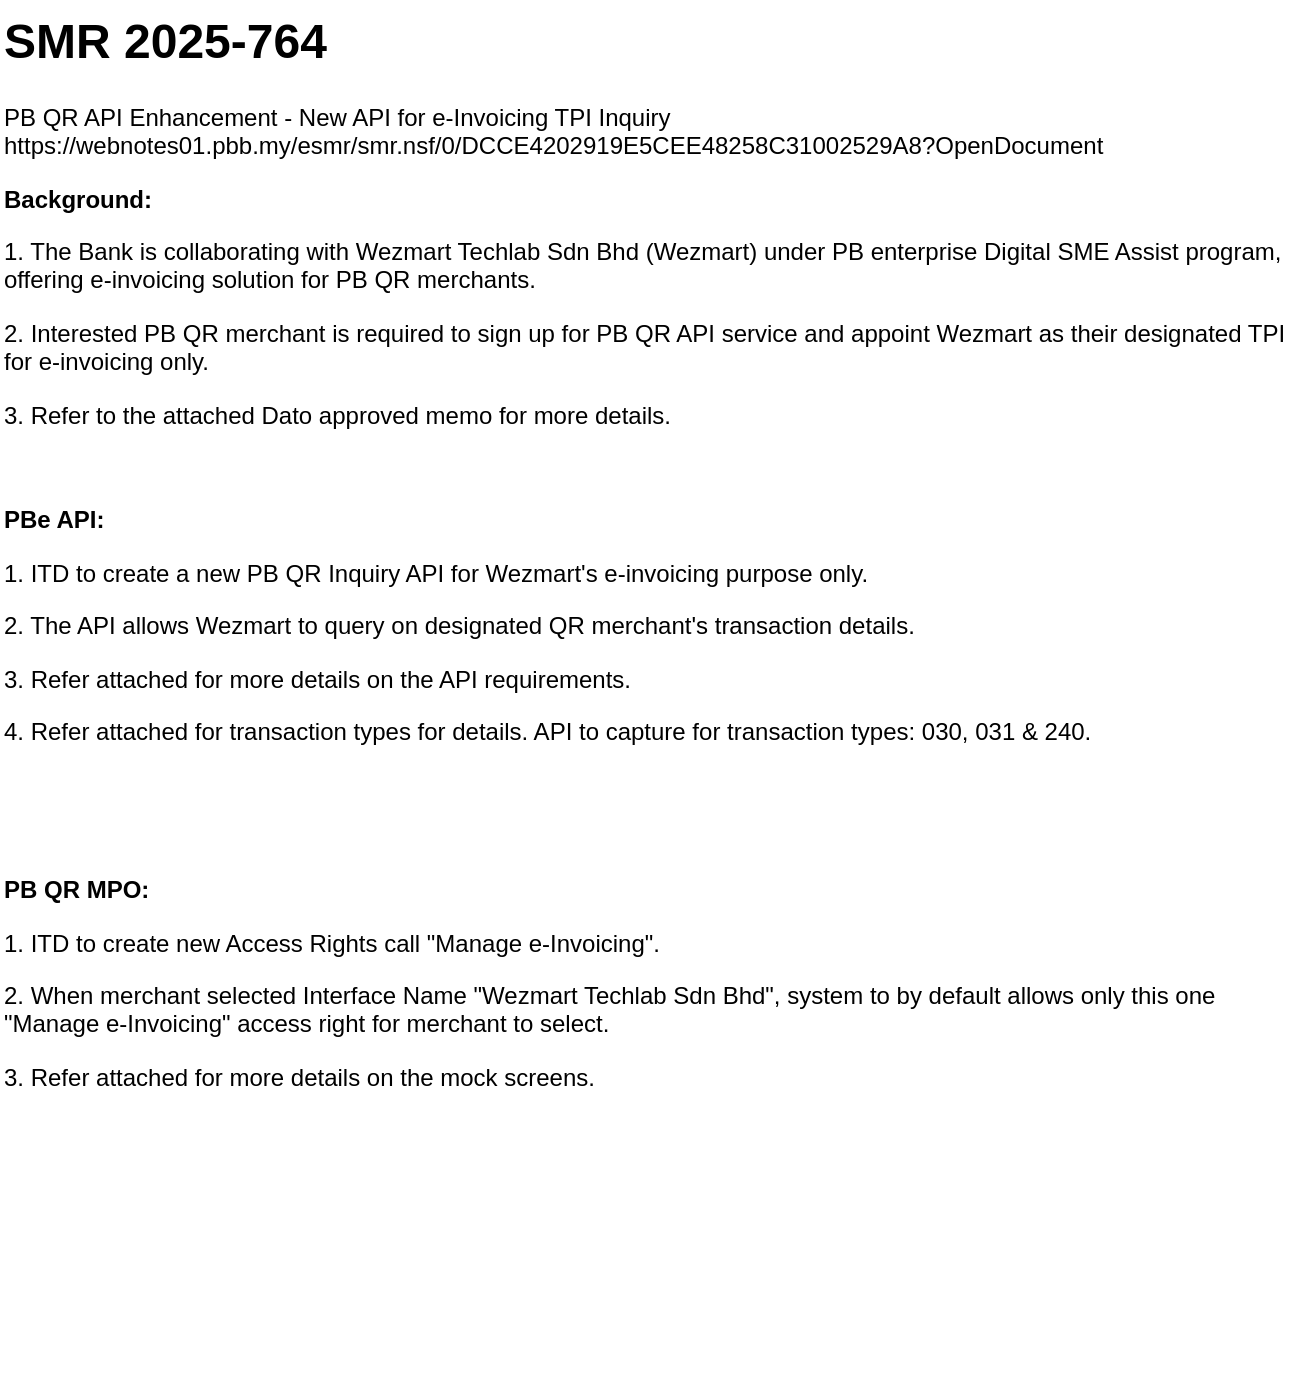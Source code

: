 <mxfile version="24.7.17" pages="7">
  <diagram id="mfEP5lVXHF4cSsrejWyi" name="Overview">
    <mxGraphModel dx="1086" dy="806" grid="1" gridSize="10" guides="1" tooltips="1" connect="1" arrows="1" fold="1" page="1" pageScale="1" pageWidth="850" pageHeight="1100" math="0" shadow="0">
      <root>
        <mxCell id="0" />
        <mxCell id="1" parent="0" />
        <mxCell id="XT9bkfdpumwztHaaBtS7-3" value="&lt;h1 style=&quot;margin-top: 0px;&quot;&gt;SMR 2025-764&lt;/h1&gt;&lt;p&gt;PB QR API Enhancement - New API for e-Invoicing TPI Inquiry&lt;br&gt;https://webnotes01.pbb.my/esmr/smr.nsf/0/DCCE4202919E5CEE48258C31002529A8?OpenDocument&lt;br&gt;&lt;/p&gt;&lt;p&gt;&lt;b style=&quot;background-color: initial;&quot;&gt;Background:&lt;/b&gt;&lt;br&gt;&lt;/p&gt;&lt;p&gt;1. The Bank is collaborating with Wezmart Techlab Sdn Bhd (Wezmart) under PB enterprise Digital SME Assist program, offering e-invoicing solution for PB QR merchants.&lt;/p&gt;&lt;p&gt;2. Interested PB QR merchant is required to sign up for PB QR API service and appoint Wezmart as their designated TPI for e-invoicing only.&lt;/p&gt;&lt;p&gt;3. Refer to the attached Dato approved memo for more details.&lt;/p&gt;&lt;p&gt;&lt;br&gt;&lt;/p&gt;&lt;p&gt;&lt;b&gt;PBe API:&lt;/b&gt;&lt;/p&gt;&lt;p&gt;1. ITD to create a new PB QR Inquiry API for Wezmart&#39;s e-invoicing purpose only.&lt;/p&gt;&lt;p&gt;2. The API allows Wezmart to query on designated QR merchant&#39;s transaction details.&lt;/p&gt;&lt;p&gt;3. Refer attached for more details on the API requirements.&lt;/p&gt;&lt;p&gt;4. Refer attached for transaction types for details. API to capture for transaction types: 030, 031 &amp;amp; 240.&lt;/p&gt;&lt;p&gt;&amp;nbsp;&lt;/p&gt;&lt;p&gt;&amp;nbsp;&lt;/p&gt;&lt;p&gt;&lt;b&gt;PB QR MPO:&lt;/b&gt;&lt;/p&gt;&lt;p&gt;1. ITD to create new Access Rights call &quot;Manage e-Invoicing&quot;.&amp;nbsp;&lt;/p&gt;&lt;p&gt;2. When merchant selected Interface Name &quot;Wezmart Techlab Sdn Bhd&quot;, system to by default allows only this one &quot;Manage e-Invoicing&quot; access right for merchant to select.&lt;/p&gt;&lt;p&gt;3. Refer attached for more details on the mock screens.&lt;/p&gt;" style="text;html=1;whiteSpace=wrap;overflow=hidden;rounded=0;" parent="1" vertex="1">
          <mxGeometry x="80" y="40" width="650" height="690" as="geometry" />
        </mxCell>
      </root>
    </mxGraphModel>
  </diagram>
  <diagram id="RanWXHusNi9JA65JQOJw" name="Design Pattern">
    <mxGraphModel dx="1434" dy="964" grid="1" gridSize="10" guides="1" tooltips="1" connect="1" arrows="1" fold="1" page="1" pageScale="1" pageWidth="850" pageHeight="1100" math="0" shadow="0">
      <root>
        <mxCell id="0" />
        <mxCell id="1" parent="0" />
        <mxCell id="19VzxnXKY4dH7rB0sl8t-1" value="&lt;h1 style=&quot;margin-top: 0px;&quot;&gt;Design Pattern&lt;/h1&gt;&lt;ul&gt;&lt;li&gt;Clean Architecture&lt;/li&gt;&lt;ul&gt;&lt;li&gt;API&lt;/li&gt;&lt;li&gt;Application&lt;/li&gt;&lt;li&gt;Domain&lt;/li&gt;&lt;li&gt;Infrastructure&lt;/li&gt;&lt;/ul&gt;&lt;li&gt;DDD&lt;/li&gt;&lt;li&gt;Mediatr&lt;/li&gt;&lt;ul&gt;&lt;li&gt;CQRS (Commands and queries)&lt;/li&gt;&lt;/ul&gt;&lt;li&gt;SOLID principles&lt;/li&gt;&lt;/ul&gt;&lt;div&gt;&lt;br&gt;&lt;/div&gt;&lt;div&gt;Deliverables&lt;/div&gt;&lt;div&gt;&lt;ul&gt;&lt;li&gt;Following design patterns&lt;/li&gt;&lt;li&gt;Seperation of concerns (shorter codes per file but more files)&lt;/li&gt;&lt;li&gt;Repository primary follow business requirement (domain model)&lt;/li&gt;&lt;ul&gt;&lt;li&gt;Repository should return domain objects&lt;/li&gt;&lt;li&gt;Database centric code should not be exposed to application layer&lt;/li&gt;&lt;/ul&gt;&lt;li&gt;&lt;span style=&quot;background-color: initial;&quot;&gt;Use DTO for API responses in order to encapsulate domain object from being exposed&lt;/span&gt;&lt;br&gt;&lt;/li&gt;&lt;/ul&gt;&lt;/div&gt;" style="text;html=1;whiteSpace=wrap;overflow=hidden;rounded=0;" parent="1" vertex="1">
          <mxGeometry x="80" y="80" width="670" height="350" as="geometry" />
        </mxCell>
      </root>
    </mxGraphModel>
  </diagram>
  <diagram id="BKiGREhGFYeRbuJz1G5d" name="Use Cases">
    <mxGraphModel dx="2049" dy="1377" grid="1" gridSize="10" guides="1" tooltips="1" connect="1" arrows="1" fold="1" page="1" pageScale="1" pageWidth="850" pageHeight="1100" math="0" shadow="0">
      <root>
        <mxCell id="0" />
        <mxCell id="1" parent="0" />
        <mxCell id="_TmKAVkOrpq8WFmgN6N7-18" style="edgeStyle=orthogonalEdgeStyle;rounded=0;orthogonalLoop=1;jettySize=auto;html=1;entryX=1;entryY=0.5;entryDx=0;entryDy=0;" parent="1" target="_TmKAVkOrpq8WFmgN6N7-8" edge="1">
          <mxGeometry relative="1" as="geometry">
            <mxPoint x="570" y="110.0" as="sourcePoint" />
          </mxGeometry>
        </mxCell>
        <mxCell id="_TmKAVkOrpq8WFmgN6N7-28" style="edgeStyle=orthogonalEdgeStyle;rounded=0;orthogonalLoop=1;jettySize=auto;html=1;entryX=1;entryY=0.5;entryDx=0;entryDy=0;" parent="1" source="ff-QZOQtNDs_DEMJWNeP-1" target="_TmKAVkOrpq8WFmgN6N7-25" edge="1">
          <mxGeometry relative="1" as="geometry" />
        </mxCell>
        <mxCell id="_TmKAVkOrpq8WFmgN6N7-29" style="edgeStyle=orthogonalEdgeStyle;rounded=0;orthogonalLoop=1;jettySize=auto;html=1;entryX=1;entryY=0.5;entryDx=0;entryDy=0;" parent="1" source="ff-QZOQtNDs_DEMJWNeP-1" target="_TmKAVkOrpq8WFmgN6N7-17" edge="1">
          <mxGeometry relative="1" as="geometry" />
        </mxCell>
        <mxCell id="_TmKAVkOrpq8WFmgN6N7-30" style="edgeStyle=orthogonalEdgeStyle;rounded=0;orthogonalLoop=1;jettySize=auto;html=1;entryX=0;entryY=0.5;entryDx=0;entryDy=0;" parent="1" source="ff-QZOQtNDs_DEMJWNeP-1" target="ff-QZOQtNDs_DEMJWNeP-3" edge="1">
          <mxGeometry relative="1" as="geometry" />
        </mxCell>
        <mxCell id="_TmKAVkOrpq8WFmgN6N7-31" style="edgeStyle=orthogonalEdgeStyle;rounded=0;orthogonalLoop=1;jettySize=auto;html=1;entryX=0;entryY=0.5;entryDx=0;entryDy=0;" parent="1" source="ff-QZOQtNDs_DEMJWNeP-1" target="He2-il0CojQo2N76LtX8-9" edge="1">
          <mxGeometry relative="1" as="geometry" />
        </mxCell>
        <mxCell id="_TmKAVkOrpq8WFmgN6N7-32" style="edgeStyle=orthogonalEdgeStyle;rounded=0;orthogonalLoop=1;jettySize=auto;html=1;entryX=0;entryY=0.5;entryDx=0;entryDy=0;" parent="1" source="ff-QZOQtNDs_DEMJWNeP-1" target="_TmKAVkOrpq8WFmgN6N7-1" edge="1">
          <mxGeometry relative="1" as="geometry" />
        </mxCell>
        <mxCell id="ff-QZOQtNDs_DEMJWNeP-1" value="Merchant&lt;div&gt;via&amp;nbsp;&lt;span style=&quot;background-color: initial;&quot;&gt;MPO&lt;/span&gt;&lt;/div&gt;" style="shape=umlActor;verticalLabelPosition=bottom;verticalAlign=top;html=1;outlineConnect=0;" parent="1" vertex="1">
          <mxGeometry x="570" y="80" width="30" height="60" as="geometry" />
        </mxCell>
        <mxCell id="ff-QZOQtNDs_DEMJWNeP-3" value="8. Insert new Company Merchant mapping table" style="ellipse;whiteSpace=wrap;html=1;" parent="1" vertex="1">
          <mxGeometry x="680" y="70" width="120" height="80" as="geometry" />
        </mxCell>
        <mxCell id="_TmKAVkOrpq8WFmgN6N7-33" style="edgeStyle=orthogonalEdgeStyle;rounded=0;orthogonalLoop=1;jettySize=auto;html=1;entryX=0;entryY=0.5;entryDx=0;entryDy=0;" parent="1" source="ff-QZOQtNDs_DEMJWNeP-8" target="He2-il0CojQo2N76LtX8-1" edge="1">
          <mxGeometry relative="1" as="geometry" />
        </mxCell>
        <mxCell id="_TmKAVkOrpq8WFmgN6N7-35" style="edgeStyle=orthogonalEdgeStyle;rounded=0;orthogonalLoop=1;jettySize=auto;html=1;entryX=0;entryY=0.5;entryDx=0;entryDy=0;" parent="1" source="ff-QZOQtNDs_DEMJWNeP-8" target="ff-QZOQtNDs_DEMJWNeP-9" edge="1">
          <mxGeometry relative="1" as="geometry" />
        </mxCell>
        <mxCell id="ff-QZOQtNDs_DEMJWNeP-8" value="eInvoicing Company" style="shape=umlActor;verticalLabelPosition=bottom;verticalAlign=top;html=1;outlineConnect=0;" parent="1" vertex="1">
          <mxGeometry x="425" y="710" width="30" height="60" as="geometry" />
        </mxCell>
        <mxCell id="ff-QZOQtNDs_DEMJWNeP-9" value="17. Retrieve Merchant&#39;s QR Transaction Details by Date" style="ellipse;whiteSpace=wrap;html=1;fillColor=#d5e8d4;strokeColor=#82b366;" parent="1" vertex="1">
          <mxGeometry x="545" y="810" width="120" height="80" as="geometry" />
        </mxCell>
        <mxCell id="OJyZ6oOizAQF8vzd9toX-17" style="edgeStyle=orthogonalEdgeStyle;rounded=0;orthogonalLoop=1;jettySize=auto;html=1;exitX=1;exitY=0.5;exitDx=0;exitDy=0;" parent="1" source="He2-il0CojQo2N76LtX8-1" target="OJyZ6oOizAQF8vzd9toX-14" edge="1">
          <mxGeometry relative="1" as="geometry" />
        </mxCell>
        <mxCell id="He2-il0CojQo2N76LtX8-1" value="1. Generate JWT Token by providing&lt;br&gt;client id,&amp;nbsp;secret,&lt;br&gt;merchantAccessKey" style="ellipse;whiteSpace=wrap;html=1;fillColor=#d5e8d4;strokeColor=#82b366;" parent="1" vertex="1">
          <mxGeometry x="545" y="610" width="120" height="80" as="geometry" />
        </mxCell>
        <mxCell id="iWZErqiruhpSbKIoRpQd-1" style="edgeStyle=orthogonalEdgeStyle;rounded=0;orthogonalLoop=1;jettySize=auto;html=1;entryX=0;entryY=0.5;entryDx=0;entryDy=0;" parent="1" source="He2-il0CojQo2N76LtX8-5" target="He2-il0CojQo2N76LtX8-6" edge="1">
          <mxGeometry relative="1" as="geometry" />
        </mxCell>
        <mxCell id="iWZErqiruhpSbKIoRpQd-3" style="edgeStyle=orthogonalEdgeStyle;rounded=0;orthogonalLoop=1;jettySize=auto;html=1;entryX=0;entryY=0.5;entryDx=0;entryDy=0;" parent="1" source="He2-il0CojQo2N76LtX8-5" target="He2-il0CojQo2N76LtX8-14" edge="1">
          <mxGeometry relative="1" as="geometry" />
        </mxCell>
        <mxCell id="iWZErqiruhpSbKIoRpQd-6" style="edgeStyle=orthogonalEdgeStyle;rounded=0;orthogonalLoop=1;jettySize=auto;html=1;entryX=0;entryY=0.5;entryDx=0;entryDy=0;" parent="1" source="He2-il0CojQo2N76LtX8-5" target="iWZErqiruhpSbKIoRpQd-5" edge="1">
          <mxGeometry relative="1" as="geometry" />
        </mxCell>
        <mxCell id="BulCFzRd3mYghd_37msm-1" style="edgeStyle=orthogonalEdgeStyle;rounded=0;orthogonalLoop=1;jettySize=auto;html=1;entryX=0;entryY=0.5;entryDx=0;entryDy=0;" parent="1" source="He2-il0CojQo2N76LtX8-5" target="iWZErqiruhpSbKIoRpQd-4" edge="1">
          <mxGeometry relative="1" as="geometry" />
        </mxCell>
        <mxCell id="BulCFzRd3mYghd_37msm-2" style="edgeStyle=orthogonalEdgeStyle;rounded=0;orthogonalLoop=1;jettySize=auto;html=1;entryX=0;entryY=0.5;entryDx=0;entryDy=0;" parent="1" source="He2-il0CojQo2N76LtX8-5" target="Po4xLEQwrrdzCeqHnn40-1" edge="1">
          <mxGeometry relative="1" as="geometry" />
        </mxCell>
        <mxCell id="_TmKAVkOrpq8WFmgN6N7-23" style="edgeStyle=orthogonalEdgeStyle;rounded=0;orthogonalLoop=1;jettySize=auto;html=1;entryX=0;entryY=0.5;entryDx=0;entryDy=0;" parent="1" source="He2-il0CojQo2N76LtX8-5" target="_TmKAVkOrpq8WFmgN6N7-8" edge="1">
          <mxGeometry relative="1" as="geometry">
            <Array as="points">
              <mxPoint x="350" y="50" />
              <mxPoint x="350" y="190" />
            </Array>
          </mxGeometry>
        </mxCell>
        <mxCell id="_TmKAVkOrpq8WFmgN6N7-26" style="edgeStyle=orthogonalEdgeStyle;rounded=0;orthogonalLoop=1;jettySize=auto;html=1;entryX=0;entryY=0.5;entryDx=0;entryDy=0;" parent="1" source="He2-il0CojQo2N76LtX8-5" target="_TmKAVkOrpq8WFmgN6N7-25" edge="1">
          <mxGeometry relative="1" as="geometry">
            <Array as="points">
              <mxPoint x="350" y="50" />
              <mxPoint x="350" y="290" />
            </Array>
          </mxGeometry>
        </mxCell>
        <mxCell id="_TmKAVkOrpq8WFmgN6N7-27" style="edgeStyle=orthogonalEdgeStyle;rounded=0;orthogonalLoop=1;jettySize=auto;html=1;entryX=0;entryY=0.5;entryDx=0;entryDy=0;" parent="1" source="He2-il0CojQo2N76LtX8-5" target="_TmKAVkOrpq8WFmgN6N7-17" edge="1">
          <mxGeometry relative="1" as="geometry">
            <Array as="points">
              <mxPoint x="350" y="50" />
              <mxPoint x="350" y="390" />
            </Array>
          </mxGeometry>
        </mxCell>
        <mxCell id="_TmKAVkOrpq8WFmgN6N7-36" style="edgeStyle=orthogonalEdgeStyle;rounded=0;orthogonalLoop=1;jettySize=auto;html=1;entryX=0;entryY=0.5;entryDx=0;entryDy=0;" parent="1" source="He2-il0CojQo2N76LtX8-5" target="_TmKAVkOrpq8WFmgN6N7-2" edge="1">
          <mxGeometry relative="1" as="geometry" />
        </mxCell>
        <mxCell id="_TmKAVkOrpq8WFmgN6N7-37" style="edgeStyle=orthogonalEdgeStyle;rounded=0;orthogonalLoop=1;jettySize=auto;html=1;entryX=0;entryY=0.5;entryDx=0;entryDy=0;" parent="1" source="He2-il0CojQo2N76LtX8-5" target="WM5SUetyEBNGX6SktupN-1" edge="1">
          <mxGeometry relative="1" as="geometry" />
        </mxCell>
        <mxCell id="_TmKAVkOrpq8WFmgN6N7-38" style="edgeStyle=orthogonalEdgeStyle;rounded=0;orthogonalLoop=1;jettySize=auto;html=1;entryX=0;entryY=0.5;entryDx=0;entryDy=0;" parent="1" source="He2-il0CojQo2N76LtX8-5" target="_TmKAVkOrpq8WFmgN6N7-3" edge="1">
          <mxGeometry relative="1" as="geometry" />
        </mxCell>
        <mxCell id="_TmKAVkOrpq8WFmgN6N7-39" style="edgeStyle=orthogonalEdgeStyle;rounded=0;orthogonalLoop=1;jettySize=auto;html=1;entryX=0;entryY=0.5;entryDx=0;entryDy=0;" parent="1" source="He2-il0CojQo2N76LtX8-5" target="_TmKAVkOrpq8WFmgN6N7-4" edge="1">
          <mxGeometry relative="1" as="geometry" />
        </mxCell>
        <mxCell id="_TmKAVkOrpq8WFmgN6N7-40" style="edgeStyle=orthogonalEdgeStyle;rounded=0;orthogonalLoop=1;jettySize=auto;html=1;entryX=0;entryY=0.5;entryDx=0;entryDy=0;" parent="1" source="He2-il0CojQo2N76LtX8-5" target="_TmKAVkOrpq8WFmgN6N7-5" edge="1">
          <mxGeometry relative="1" as="geometry" />
        </mxCell>
        <mxCell id="He2-il0CojQo2N76LtX8-5" value="Back Office Users&lt;div&gt;via BBO&lt;/div&gt;" style="shape=umlActor;verticalLabelPosition=bottom;verticalAlign=top;html=1;outlineConnect=0;" parent="1" vertex="1">
          <mxGeometry x="80" y="20" width="30" height="60" as="geometry" />
        </mxCell>
        <mxCell id="He2-il0CojQo2N76LtX8-6" value="3. Insert new&amp;nbsp;Company&lt;div&gt;Return 426 for duplicate&lt;/div&gt;" style="ellipse;whiteSpace=wrap;html=1;fillColor=#d5e8d4;strokeColor=#82b366;" parent="1" vertex="1">
          <mxGeometry x="200" y="80" width="120" height="80" as="geometry" />
        </mxCell>
        <mxCell id="He2-il0CojQo2N76LtX8-9" value="4. Regenerate merchant access key" style="ellipse;whiteSpace=wrap;html=1;" parent="1" vertex="1">
          <mxGeometry x="680" y="200" width="120" height="80" as="geometry" />
        </mxCell>
        <mxCell id="He2-il0CojQo2N76LtX8-14" value="Regenerate Company Id and secret" style="ellipse;whiteSpace=wrap;html=1;fillColor=#d5e8d4;strokeColor=#82b366;" parent="1" vertex="1">
          <mxGeometry x="200" y="490" width="120" height="80" as="geometry" />
        </mxCell>
        <mxCell id="iWZErqiruhpSbKIoRpQd-4" value="13. Get Company-Merchant info" style="ellipse;whiteSpace=wrap;html=1;fillColor=#d5e8d4;strokeColor=#82b366;" parent="1" vertex="1">
          <mxGeometry x="200" y="590" width="120" height="80" as="geometry" />
        </mxCell>
        <mxCell id="iWZErqiruhpSbKIoRpQd-5" value="12. Activate Company-Merchant by Merchant Access Key" style="ellipse;whiteSpace=wrap;html=1;fillColor=#d5e8d4;strokeColor=#82b366;" parent="1" vertex="1">
          <mxGeometry x="200" y="890" width="120" height="80" as="geometry" />
        </mxCell>
        <mxCell id="Po4xLEQwrrdzCeqHnn40-1" value="16. Suspend all Companies by Merchant ID" style="ellipse;whiteSpace=wrap;html=1;fillColor=#d5e8d4;strokeColor=#82b366;" parent="1" vertex="1">
          <mxGeometry x="200" y="990" width="120" height="80" as="geometry" />
        </mxCell>
        <mxCell id="WM5SUetyEBNGX6SktupN-1" value="Delete Company to ensure BBO side and our side sync&amp;nbsp;&lt;div&gt;&lt;font style=&quot;font-size: 8px;&quot;&gt;(for cases where BBO side failed, they will call to delete)&lt;/font&gt;&lt;/div&gt;" style="ellipse;whiteSpace=wrap;html=1;fillColor=#d5e8d4;strokeColor=#82b366;" parent="1" vertex="1">
          <mxGeometry x="200" y="290" width="120" height="80" as="geometry" />
        </mxCell>
        <mxCell id="_TmKAVkOrpq8WFmgN6N7-1" value="9. Grant access right to company" style="ellipse;whiteSpace=wrap;html=1;" parent="1" vertex="1">
          <mxGeometry x="680" y="330" width="120" height="80" as="geometry" />
        </mxCell>
        <mxCell id="_TmKAVkOrpq8WFmgN6N7-2" value="6. Update Company Status &lt;font style=&quot;font-size: 8px;&quot;&gt;(To call when&amp;nbsp; #3 Returns 426 Duplicate)&lt;/font&gt;" style="ellipse;whiteSpace=wrap;html=1;fillColor=#d5e8d4;strokeColor=#82b366;" parent="1" vertex="1">
          <mxGeometry x="200" y="190" width="120" height="80" as="geometry" />
        </mxCell>
        <mxCell id="_TmKAVkOrpq8WFmgN6N7-3" value="7. Update Merchant Status" style="ellipse;whiteSpace=wrap;html=1;fillColor=#d5e8d4;strokeColor=#82b366;" parent="1" vertex="1">
          <mxGeometry x="200" y="390" width="120" height="80" as="geometry" />
        </mxCell>
        <mxCell id="_TmKAVkOrpq8WFmgN6N7-4" value="14. Get available claim groups" style="ellipse;whiteSpace=wrap;html=1;fillColor=#d5e8d4;strokeColor=#82b366;" parent="1" vertex="1">
          <mxGeometry x="200" y="690" width="120" height="80" as="geometry" />
        </mxCell>
        <mxCell id="_TmKAVkOrpq8WFmgN6N7-5" value="15. Insert company claim group" style="ellipse;whiteSpace=wrap;html=1;fillColor=#d5e8d4;strokeColor=#82b366;" parent="1" vertex="1">
          <mxGeometry x="200" y="790" width="120" height="80" as="geometry" />
        </mxCell>
        <mxCell id="_TmKAVkOrpq8WFmgN6N7-8" value="5. Get Claims by Merchant ID&lt;div&gt;(Group By Company, Claim Group, Claim)&lt;/div&gt;" style="ellipse;whiteSpace=wrap;html=1;fillColor=#d5e8d4;strokeColor=#82b366;" parent="1" vertex="1">
          <mxGeometry x="390" y="150" width="120" height="80" as="geometry" />
        </mxCell>
        <mxCell id="_TmKAVkOrpq8WFmgN6N7-17" value="10. Get Company by Merchant ID" style="ellipse;whiteSpace=wrap;html=1;fillColor=#d5e8d4;strokeColor=#82b366;" parent="1" vertex="1">
          <mxGeometry x="390" y="350" width="120" height="80" as="geometry" />
        </mxCell>
        <mxCell id="_TmKAVkOrpq8WFmgN6N7-25" value="11. Get Claims by Company-Merchant ID&lt;div&gt;(Group By Company, Claim Group, Claim)&lt;/div&gt;" style="ellipse;whiteSpace=wrap;html=1;fillColor=#d5e8d4;strokeColor=#82b366;" parent="1" vertex="1">
          <mxGeometry x="390" y="250" width="120" height="80" as="geometry" />
        </mxCell>
        <mxCell id="MooC23PdaajWAzekx8_E-1" value="4. Regenerate merchant access key" style="ellipse;whiteSpace=wrap;html=1;fillColor=#d5e8d4;strokeColor=#82b366;" parent="1" vertex="1">
          <mxGeometry x="680" y="200" width="120" height="80" as="geometry" />
        </mxCell>
        <mxCell id="MooC23PdaajWAzekx8_E-2" value="8. Insert new Company Merchant mapping table" style="ellipse;whiteSpace=wrap;html=1;fillColor=#d5e8d4;strokeColor=#82b366;" parent="1" vertex="1">
          <mxGeometry x="680" y="70" width="120" height="80" as="geometry" />
        </mxCell>
        <mxCell id="MooC23PdaajWAzekx8_E-3" value="17. Retrieve Merchant&#39;s QR Transaction Details by Date" style="ellipse;whiteSpace=wrap;html=1;fillColor=#d5e8d4;strokeColor=#82b366;" parent="1" vertex="1">
          <mxGeometry x="545" y="810" width="120" height="80" as="geometry" />
        </mxCell>
        <mxCell id="MooC23PdaajWAzekx8_E-4" value="4. Regenerate merchant access key" style="ellipse;whiteSpace=wrap;html=1;fillColor=#d5e8d4;strokeColor=#82b366;" parent="1" vertex="1">
          <mxGeometry x="680" y="200" width="120" height="80" as="geometry" />
        </mxCell>
        <mxCell id="MooC23PdaajWAzekx8_E-5" value="4. Regenerate merchant access key" style="ellipse;whiteSpace=wrap;html=1;fillColor=#d5e8d4;strokeColor=#82b366;" parent="1" vertex="1">
          <mxGeometry x="680" y="200" width="120" height="80" as="geometry" />
        </mxCell>
        <mxCell id="MooC23PdaajWAzekx8_E-6" value="8. Insert new Company Merchant mapping table" style="ellipse;whiteSpace=wrap;html=1;fillColor=#d5e8d4;strokeColor=#82b366;" parent="1" vertex="1">
          <mxGeometry x="680" y="70" width="120" height="80" as="geometry" />
        </mxCell>
        <mxCell id="Gh9UsU4um2Ni1njB3U3n-6" value="7. Update Merchant Status" style="ellipse;whiteSpace=wrap;html=1;fillColor=#d5e8d4;strokeColor=#82b366;" parent="1" vertex="1">
          <mxGeometry x="200" y="390" width="120" height="80" as="geometry" />
        </mxCell>
        <mxCell id="Gh9UsU4um2Ni1njB3U3n-7" value="Delete Company to ensure BBO side and our side sync&amp;nbsp;&lt;div&gt;&lt;font style=&quot;font-size: 8px;&quot;&gt;(for cases where BBO side failed, they will call to delete)&lt;/font&gt;&lt;/div&gt;" style="ellipse;whiteSpace=wrap;html=1;fillColor=#d5e8d4;strokeColor=#82b366;" parent="1" vertex="1">
          <mxGeometry x="200" y="290" width="120" height="80" as="geometry" />
        </mxCell>
        <mxCell id="o1VQLZ6mstL0JOxtxUad-5" style="edgeStyle=orthogonalEdgeStyle;rounded=0;orthogonalLoop=1;jettySize=auto;html=1;exitX=0.5;exitY=1;exitDx=0;exitDy=0;entryX=0.5;entryY=0;entryDx=0;entryDy=0;sketch=1;curveFitting=1;jiggle=2;dashed=1;strokeColor=#66B2FF;" parent="1" source="Gh9UsU4um2Ni1njB3U3n-8" target="o1VQLZ6mstL0JOxtxUad-3" edge="1">
          <mxGeometry relative="1" as="geometry" />
        </mxCell>
        <mxCell id="Gh9UsU4um2Ni1njB3U3n-8" value="10. Get Company by Merchant ID" style="ellipse;whiteSpace=wrap;html=1;fillColor=#d5e8d4;strokeColor=#82b366;" parent="1" vertex="1">
          <mxGeometry x="390" y="350" width="120" height="80" as="geometry" />
        </mxCell>
        <mxCell id="Gh9UsU4um2Ni1njB3U3n-9" value="6. Update Company Status &lt;font style=&quot;font-size: 8px;&quot;&gt;(To call when&amp;nbsp; #3 Returns 426 Duplicate)&lt;/font&gt;" style="ellipse;whiteSpace=wrap;html=1;fillColor=#d5e8d4;strokeColor=#82b366;" parent="1" vertex="1">
          <mxGeometry x="200" y="190" width="120" height="80" as="geometry" />
        </mxCell>
        <mxCell id="Gh9UsU4um2Ni1njB3U3n-10" value="12. Activate Company-Merchant by Merchant Access Key" style="ellipse;whiteSpace=wrap;html=1;fillColor=#d5e8d4;strokeColor=#82b366;" parent="1" vertex="1">
          <mxGeometry x="200" y="890" width="120" height="80" as="geometry" />
        </mxCell>
        <mxCell id="PjCrH7fE-D6VzLz7-1x5-1" value="&lt;ol&gt;&lt;li&gt;Models&lt;/li&gt;&lt;li&gt;DTOs&lt;/li&gt;&lt;li&gt;Contracts &amp;amp; Repos&lt;/li&gt;&lt;li&gt;Controllers&lt;/li&gt;&lt;li&gt;Handlers&lt;/li&gt;&lt;/ol&gt;" style="text;html=1;align=left;verticalAlign=middle;whiteSpace=wrap;rounded=0;strokeColor=#666666;fillColor=#f5f5f5;fontColor=#333333;" parent="1" vertex="1">
          <mxGeometry x="10" y="190" width="120" height="120" as="geometry" />
        </mxCell>
        <mxCell id="OJyZ6oOizAQF8vzd9toX-1" value="&lt;b&gt;Tables Involved:&lt;/b&gt;&lt;div&gt;&lt;ol style=&quot;text-align: left;&quot;&gt;&lt;li&gt;&lt;span style=&quot;background-color: initial;&quot;&gt;Company&lt;/span&gt;&lt;/li&gt;&lt;li&gt;&lt;span style=&quot;background-color: initial;&quot;&gt;Company&lt;/span&gt;_Merchant&lt;/li&gt;&lt;li&gt;&lt;span style=&quot;background-color: initial;&quot;&gt;ClaimGroup&lt;/span&gt;&lt;/li&gt;&lt;li&gt;&lt;span style=&quot;background-color: initial;&quot;&gt;Claim&lt;/span&gt;&lt;/li&gt;&lt;li&gt;&lt;span style=&quot;background-color: initial;&quot;&gt;Company_Merchant_ClaimGroup&lt;/span&gt;&lt;/li&gt;&lt;/ol&gt;&lt;/div&gt;" style="rounded=0;whiteSpace=wrap;html=1;fillColor=#fff2cc;strokeColor=#d6b656;" parent="1" vertex="1">
          <mxGeometry x="530" y="950" width="240" height="120" as="geometry" />
        </mxCell>
        <mxCell id="OJyZ6oOizAQF8vzd9toX-7" value="GetClaimKeysByMerchantId" style="rounded=0;whiteSpace=wrap;html=1;fillColor=#dae8fc;strokeColor=#6c8ebf;" parent="1" vertex="1">
          <mxGeometry x="377" y="220" width="150" height="20" as="geometry" />
        </mxCell>
        <mxCell id="OJyZ6oOizAQF8vzd9toX-14" value="2.&amp;nbsp;Get EInvoice Company Claim Keys" style="ellipse;whiteSpace=wrap;html=1;fillColor=#d5e8d4;strokeColor=#82b366;" parent="1" vertex="1">
          <mxGeometry x="720" y="615" width="110" height="70" as="geometry" />
        </mxCell>
        <mxCell id="o1VQLZ6mstL0JOxtxUad-3" value="Currently not even in use" style="text;html=1;align=center;verticalAlign=middle;whiteSpace=wrap;rounded=0;fontColor=#66B2FF;" parent="1" vertex="1">
          <mxGeometry x="390" y="465" width="110" height="30" as="geometry" />
        </mxCell>
        <mxCell id="_5UwL2bYwKWKmoPUFN9k-1" value="GetTpiClaimDetailsByMerchant" style="rounded=0;whiteSpace=wrap;html=1;fillColor=#dae8fc;strokeColor=#6c8ebf;" parent="1" vertex="1">
          <mxGeometry x="359.5" y="326" width="185" height="20" as="geometry" />
        </mxCell>
      </root>
    </mxGraphModel>
  </diagram>
  <diagram name="Requests" id="H5fNXi9ZFwOAAU6nWhHV">
    <mxGraphModel dx="3585" dy="3510" grid="1" gridSize="10" guides="1" tooltips="1" connect="1" arrows="1" fold="1" page="1" pageScale="1" pageWidth="850" pageHeight="1100" math="0" shadow="0">
      <root>
        <mxCell id="nGekux-X6Rqf-3TaoWdD-0" />
        <mxCell id="nGekux-X6Rqf-3TaoWdD-1" parent="nGekux-X6Rqf-3TaoWdD-0" />
        <mxCell id="nGekux-X6Rqf-3TaoWdD-9" value="8. Insert new Company Merchant mapping table" style="ellipse;whiteSpace=wrap;html=1;" parent="nGekux-X6Rqf-3TaoWdD-1" vertex="1">
          <mxGeometry x="840" y="70" width="120" height="80" as="geometry" />
        </mxCell>
        <mxCell id="nGekux-X6Rqf-3TaoWdD-10" style="edgeStyle=orthogonalEdgeStyle;rounded=0;orthogonalLoop=1;jettySize=auto;html=1;entryX=0;entryY=0.5;entryDx=0;entryDy=0;" parent="nGekux-X6Rqf-3TaoWdD-1" source="nGekux-X6Rqf-3TaoWdD-12" target="nGekux-X6Rqf-3TaoWdD-15" edge="1">
          <mxGeometry relative="1" as="geometry" />
        </mxCell>
        <mxCell id="nGekux-X6Rqf-3TaoWdD-11" style="edgeStyle=orthogonalEdgeStyle;rounded=0;orthogonalLoop=1;jettySize=auto;html=1;entryX=0;entryY=0.5;entryDx=0;entryDy=0;" parent="nGekux-X6Rqf-3TaoWdD-1" source="nGekux-X6Rqf-3TaoWdD-12" target="nGekux-X6Rqf-3TaoWdD-13" edge="1">
          <mxGeometry relative="1" as="geometry" />
        </mxCell>
        <mxCell id="nGekux-X6Rqf-3TaoWdD-12" value="eInvoicing Company" style="shape=umlActor;verticalLabelPosition=bottom;verticalAlign=top;html=1;outlineConnect=0;" parent="nGekux-X6Rqf-3TaoWdD-1" vertex="1">
          <mxGeometry x="777.5" y="650" width="30" height="60" as="geometry" />
        </mxCell>
        <mxCell id="nGekux-X6Rqf-3TaoWdD-13" value="17. Retrieve Merchant&#39;s QR Transaction Details by Date" style="ellipse;whiteSpace=wrap;html=1;fillColor=#d5e8d4;strokeColor=#82b366;" parent="nGekux-X6Rqf-3TaoWdD-1" vertex="1">
          <mxGeometry x="905" y="770" width="120" height="80" as="geometry" />
        </mxCell>
        <mxCell id="jlAbe9bzsYJkP6ITSsS7-2" style="edgeStyle=orthogonalEdgeStyle;rounded=0;orthogonalLoop=1;jettySize=auto;html=1;exitX=0.5;exitY=1;exitDx=0;exitDy=0;entryX=0;entryY=0.5;entryDx=0;entryDy=0;" parent="nGekux-X6Rqf-3TaoWdD-1" source="nGekux-X6Rqf-3TaoWdD-15" target="nGekux-X6Rqf-3TaoWdD-63" edge="1">
          <mxGeometry relative="1" as="geometry" />
        </mxCell>
        <mxCell id="nGekux-X6Rqf-3TaoWdD-15" value="1. Generate JWT Token by providing&lt;br&gt;client id,&amp;nbsp;secret,&lt;br&gt;merchantAccessKey" style="ellipse;whiteSpace=wrap;html=1;fillColor=#d5e8d4;strokeColor=#82b366;" parent="nGekux-X6Rqf-3TaoWdD-1" vertex="1">
          <mxGeometry x="905" y="570" width="120" height="80" as="geometry" />
        </mxCell>
        <mxCell id="nGekux-X6Rqf-3TaoWdD-30" value="3. Insert new&amp;nbsp;Company&lt;div&gt;Return 426 for duplicate&lt;/div&gt;" style="ellipse;whiteSpace=wrap;html=1;fillColor=#f8cecc;strokeColor=#b85450;" parent="nGekux-X6Rqf-3TaoWdD-1" vertex="1">
          <mxGeometry x="25" y="55" width="120" height="80" as="geometry" />
        </mxCell>
        <mxCell id="nGekux-X6Rqf-3TaoWdD-31" value="4. Regenerate merchant access key" style="ellipse;whiteSpace=wrap;html=1;" parent="nGekux-X6Rqf-3TaoWdD-1" vertex="1">
          <mxGeometry x="840" y="200" width="120" height="80" as="geometry" />
        </mxCell>
        <mxCell id="nGekux-X6Rqf-3TaoWdD-32" value="Regenerate Company Id and secret" style="ellipse;whiteSpace=wrap;html=1;fillColor=#f8cecc;strokeColor=#b85450;" parent="nGekux-X6Rqf-3TaoWdD-1" vertex="1">
          <mxGeometry x="25" y="465" width="120" height="80" as="geometry" />
        </mxCell>
        <mxCell id="nGekux-X6Rqf-3TaoWdD-33" value="13. Get Company-Merchant info" style="ellipse;whiteSpace=wrap;html=1;fillColor=#f8cecc;strokeColor=#b85450;" parent="nGekux-X6Rqf-3TaoWdD-1" vertex="1">
          <mxGeometry x="25" y="565" width="120" height="80" as="geometry" />
        </mxCell>
        <mxCell id="nGekux-X6Rqf-3TaoWdD-34" value="12. Activate Company-Merchant by Merchant Access Key" style="ellipse;whiteSpace=wrap;html=1;fillColor=#f8cecc;strokeColor=#b85450;" parent="nGekux-X6Rqf-3TaoWdD-1" vertex="1">
          <mxGeometry x="25" y="970" width="120" height="80" as="geometry" />
        </mxCell>
        <mxCell id="nGekux-X6Rqf-3TaoWdD-35" value="16. Suspend all Companies by Merchant ID" style="ellipse;whiteSpace=wrap;html=1;fillColor=#f8cecc;strokeColor=#b85450;" parent="nGekux-X6Rqf-3TaoWdD-1" vertex="1">
          <mxGeometry x="25" y="1070" width="120" height="80" as="geometry" />
        </mxCell>
        <mxCell id="nGekux-X6Rqf-3TaoWdD-36" value="Delete Company to ensure BBO side and our side sync&amp;nbsp;&lt;div&gt;&lt;font style=&quot;font-size: 8px;&quot;&gt;(for cases where BBO side failed, they will call to delete)&lt;/font&gt;&lt;/div&gt;" style="ellipse;whiteSpace=wrap;html=1;fillColor=#f8cecc;strokeColor=#b85450;" parent="nGekux-X6Rqf-3TaoWdD-1" vertex="1">
          <mxGeometry x="25" y="265" width="120" height="80" as="geometry" />
        </mxCell>
        <mxCell id="nGekux-X6Rqf-3TaoWdD-37" value="9. Grant access right to company" style="ellipse;whiteSpace=wrap;html=1;" parent="nGekux-X6Rqf-3TaoWdD-1" vertex="1">
          <mxGeometry x="840" y="310" width="120" height="80" as="geometry" />
        </mxCell>
        <mxCell id="nGekux-X6Rqf-3TaoWdD-38" value="6. Update Company Status &lt;font style=&quot;font-size: 8px;&quot;&gt;(To call when&amp;nbsp; #3 Returns 426 Duplicate)&lt;/font&gt;" style="ellipse;whiteSpace=wrap;html=1;fillColor=#f8cecc;strokeColor=#b85450;" parent="nGekux-X6Rqf-3TaoWdD-1" vertex="1">
          <mxGeometry x="25" y="165" width="120" height="80" as="geometry" />
        </mxCell>
        <mxCell id="nGekux-X6Rqf-3TaoWdD-39" value="7. Update Merchant Status" style="ellipse;whiteSpace=wrap;html=1;fillColor=#f8cecc;strokeColor=#b85450;" parent="nGekux-X6Rqf-3TaoWdD-1" vertex="1">
          <mxGeometry x="25" y="365" width="120" height="80" as="geometry" />
        </mxCell>
        <mxCell id="nGekux-X6Rqf-3TaoWdD-40" value="14. Get available claim groups" style="ellipse;whiteSpace=wrap;html=1;fillColor=#f8cecc;strokeColor=#b85450;" parent="nGekux-X6Rqf-3TaoWdD-1" vertex="1">
          <mxGeometry x="25" y="665" width="120" height="80" as="geometry" />
        </mxCell>
        <mxCell id="nGekux-X6Rqf-3TaoWdD-41" value="15. Insert company claim group" style="ellipse;whiteSpace=wrap;html=1;fillColor=#f8cecc;strokeColor=#b85450;" parent="nGekux-X6Rqf-3TaoWdD-1" vertex="1">
          <mxGeometry x="30" y="810" width="120" height="80" as="geometry" />
        </mxCell>
        <mxCell id="nGekux-X6Rqf-3TaoWdD-43" value="10. Get Company by Merchant ID" style="ellipse;whiteSpace=wrap;html=1;fillColor=#e1d5e7;strokeColor=#9673a6;" parent="nGekux-X6Rqf-3TaoWdD-1" vertex="1">
          <mxGeometry x="432.5" y="290" width="120" height="80" as="geometry" />
        </mxCell>
        <mxCell id="nGekux-X6Rqf-3TaoWdD-45" value="4. Regenerate merchant access key" style="ellipse;whiteSpace=wrap;html=1;fillColor=#d5e8d4;strokeColor=#82b366;" parent="nGekux-X6Rqf-3TaoWdD-1" vertex="1">
          <mxGeometry x="840" y="200" width="120" height="80" as="geometry" />
        </mxCell>
        <mxCell id="nGekux-X6Rqf-3TaoWdD-46" value="8. Insert new Company Merchant mapping table" style="ellipse;whiteSpace=wrap;html=1;fillColor=#d5e8d4;strokeColor=#82b366;" parent="nGekux-X6Rqf-3TaoWdD-1" vertex="1">
          <mxGeometry x="840" y="70" width="120" height="80" as="geometry" />
        </mxCell>
        <mxCell id="nGekux-X6Rqf-3TaoWdD-47" value="17. Retrieve Merchant&#39;s QR Transaction Details by Date" style="ellipse;whiteSpace=wrap;html=1;fillColor=#d5e8d4;strokeColor=#82b366;" parent="nGekux-X6Rqf-3TaoWdD-1" vertex="1">
          <mxGeometry x="905" y="770" width="120" height="80" as="geometry" />
        </mxCell>
        <mxCell id="nGekux-X6Rqf-3TaoWdD-48" value="4. Regenerate merchant access key" style="ellipse;whiteSpace=wrap;html=1;fillColor=#d5e8d4;strokeColor=#82b366;" parent="nGekux-X6Rqf-3TaoWdD-1" vertex="1">
          <mxGeometry x="840" y="200" width="120" height="80" as="geometry" />
        </mxCell>
        <mxCell id="nGekux-X6Rqf-3TaoWdD-49" value="4. Regenerate merchant access key" style="ellipse;whiteSpace=wrap;html=1;fillColor=#dae8fc;strokeColor=#6c8ebf;" parent="nGekux-X6Rqf-3TaoWdD-1" vertex="1">
          <mxGeometry x="840" y="200" width="120" height="80" as="geometry" />
        </mxCell>
        <mxCell id="nGekux-X6Rqf-3TaoWdD-50" value="8. Insert new Company Merchant mapping table" style="ellipse;whiteSpace=wrap;html=1;fillColor=#dae8fc;strokeColor=#6c8ebf;" parent="nGekux-X6Rqf-3TaoWdD-1" vertex="1">
          <mxGeometry x="840" y="70" width="120" height="80" as="geometry" />
        </mxCell>
        <mxCell id="nGekux-X6Rqf-3TaoWdD-51" value="7. Update Merchant Status" style="ellipse;whiteSpace=wrap;html=1;fillColor=#f8cecc;strokeColor=#b85450;" parent="nGekux-X6Rqf-3TaoWdD-1" vertex="1">
          <mxGeometry x="25" y="365" width="120" height="80" as="geometry" />
        </mxCell>
        <mxCell id="nGekux-X6Rqf-3TaoWdD-52" value="Delete Company to ensure BBO side and our side sync&amp;nbsp;&lt;div&gt;&lt;font style=&quot;font-size: 8px;&quot;&gt;(for cases where BBO side failed, they will call to delete)&lt;/font&gt;&lt;/div&gt;" style="ellipse;whiteSpace=wrap;html=1;fillColor=#f8cecc;strokeColor=#b85450;" parent="nGekux-X6Rqf-3TaoWdD-1" vertex="1">
          <mxGeometry x="25" y="265" width="120" height="80" as="geometry" />
        </mxCell>
        <mxCell id="nGekux-X6Rqf-3TaoWdD-55" value="6. Update Company Status &lt;font style=&quot;font-size: 8px;&quot;&gt;(To call when&amp;nbsp; #3 Returns 426 Duplicate)&lt;/font&gt;" style="ellipse;whiteSpace=wrap;html=1;fillColor=#f8cecc;strokeColor=#b85450;" parent="nGekux-X6Rqf-3TaoWdD-1" vertex="1">
          <mxGeometry x="25" y="165" width="120" height="80" as="geometry" />
        </mxCell>
        <mxCell id="nGekux-X6Rqf-3TaoWdD-56" value="12. Activate Company-Merchant&amp;nbsp;" style="ellipse;whiteSpace=wrap;html=1;fillColor=#f8cecc;strokeColor=#b85450;" parent="nGekux-X6Rqf-3TaoWdD-1" vertex="1">
          <mxGeometry x="25" y="970" width="120" height="80" as="geometry" />
        </mxCell>
        <mxCell id="nGekux-X6Rqf-3TaoWdD-63" value="2.&amp;nbsp;Get EInvoice Company Claim Keys" style="ellipse;whiteSpace=wrap;html=1;fillColor=#d5e8d4;strokeColor=#82b366;" parent="nGekux-X6Rqf-3TaoWdD-1" vertex="1">
          <mxGeometry x="1025" y="650" width="110" height="70" as="geometry" />
        </mxCell>
        <mxCell id="SCqIdg4vzEgn9paINNBF-1" value="&lt;h1&gt;&lt;font color=&quot;#990000&quot;&gt;Back Office&lt;/font&gt;&lt;/h1&gt;" style="text;html=1;align=center;verticalAlign=middle;whiteSpace=wrap;rounded=0;" parent="nGekux-X6Rqf-3TaoWdD-1" vertex="1">
          <mxGeometry x="10" y="10" width="150" height="30" as="geometry" />
        </mxCell>
        <mxCell id="SCqIdg4vzEgn9paINNBF-2" value="&lt;h1&gt;&lt;font color=&quot;#000099&quot;&gt;Merchant Portal&lt;/font&gt;&lt;/h1&gt;" style="text;html=1;align=center;verticalAlign=middle;whiteSpace=wrap;rounded=0;" parent="nGekux-X6Rqf-3TaoWdD-1" vertex="1">
          <mxGeometry x="807.5" y="10" width="185" height="30" as="geometry" />
        </mxCell>
        <mxCell id="PsZeGKl3intxKkmF5Zg3-3" value="&lt;pre class=&quot;body-param__example microlight&quot; style=&quot;box-sizing: border-box; font-family: monospace; font-size: 12px; max-height: 400px; min-height: 6em; overflow: auto; background: rgb(51, 51, 51); border-radius: 4px; hyphens: auto; margin: 0px; padding: 0.5em; white-space: pre-wrap; word-break: break-word; overflow-wrap: break-word; font-weight: 600; font-style: normal; font-variant-ligatures: normal; font-variant-caps: normal; letter-spacing: normal; orphans: 2; text-align: start; text-indent: 0px; text-transform: none; widows: 2; word-spacing: 0px; -webkit-text-stroke-width: 0px; text-decoration-thickness: initial; text-decoration-style: initial; text-decoration-color: initial; display: block;&quot;&gt;&lt;code class=&quot;language-json&quot; style=&quot;box-sizing: border-box; font-family: Consolas, monaco, monospace; font-size: 1em; word-break: break-all; white-space: pre;&quot;&gt;&lt;span style=&quot;color: white; box-sizing: inherit;&quot;&gt;{&lt;br&gt;&lt;/span&gt;&lt;span style=&quot;color: white; box-sizing: inherit;&quot;&gt;  &lt;/span&gt;&lt;span class=&quot;hljs-attr&quot; style=&quot;box-sizing: inherit;&quot;&gt;&lt;font color=&quot;#ffffff&quot;&gt;&quot;&lt;/font&gt;&lt;font color=&quot;#ffff00&quot;&gt;displayId&lt;/font&gt;&lt;font color=&quot;#ffffff&quot;&gt;&quot;&lt;/font&gt;&lt;/span&gt;&lt;span style=&quot;color: white; box-sizing: inherit;&quot;&gt;: &lt;/span&gt;&lt;span style=&quot;color: rgb(162, 252, 162); box-sizing: inherit;&quot;&gt;&quot;string&quot;&lt;/span&gt;&lt;span style=&quot;color: white; box-sizing: inherit;&quot;&gt;,&lt;br&gt;&lt;/span&gt;&lt;span style=&quot;color: white; box-sizing: inherit;&quot;&gt;  &lt;/span&gt;&lt;span class=&quot;hljs-attr&quot; style=&quot;color: white; box-sizing: inherit;&quot;&gt;&quot;&lt;/span&gt;&lt;span class=&quot;hljs-attr&quot; style=&quot;box-sizing: inherit;&quot;&gt;&lt;font color=&quot;#ffff00&quot;&gt;isActive&lt;/font&gt;&lt;/span&gt;&lt;span class=&quot;hljs-attr&quot; style=&quot;color: white; box-sizing: inherit;&quot;&gt;&quot;&lt;/span&gt;&lt;span style=&quot;color: white; box-sizing: inherit;&quot;&gt;: &lt;/span&gt;&lt;span style=&quot;color: rgb(252, 194, 140); box-sizing: inherit;&quot;&gt;true&lt;/span&gt;&lt;span style=&quot;color: white; box-sizing: inherit;&quot;&gt;&lt;br&gt;&lt;/span&gt;&lt;font color=&quot;#ffffff&quot;&gt;}&lt;/font&gt;&lt;/code&gt;&lt;/pre&gt;" style="text;whiteSpace=wrap;html=1;" parent="nGekux-X6Rqf-3TaoWdD-1" vertex="1">
          <mxGeometry x="180" y="165" width="170" height="85" as="geometry" />
        </mxCell>
        <mxCell id="PsZeGKl3intxKkmF5Zg3-4" value="&lt;pre class=&quot;body-param__example microlight&quot; style=&quot;box-sizing: border-box; font-family: monospace; font-size: 12px; max-height: 400px; min-height: 6em; overflow: auto; background: rgb(51, 51, 51); border-radius: 4px; hyphens: auto; margin: 0px; padding: 0.5em; white-space: pre-wrap; word-break: break-word; overflow-wrap: break-word; font-weight: 600; font-style: normal; font-variant-ligatures: normal; font-variant-caps: normal; letter-spacing: normal; orphans: 2; text-align: start; text-indent: 0px; text-transform: none; widows: 2; word-spacing: 0px; -webkit-text-stroke-width: 0px; text-decoration-thickness: initial; text-decoration-style: initial; text-decoration-color: initial; display: block;&quot;&gt;&lt;code class=&quot;language-json&quot; style=&quot;box-sizing: border-box; font-family: Consolas, monaco, monospace; font-size: 1em; word-break: break-all; white-space: pre;&quot;&gt;&lt;span style=&quot;color: white; box-sizing: inherit;&quot;&gt;{&lt;br&gt;&lt;/span&gt;&lt;span style=&quot;color: white; box-sizing: inherit;&quot;&gt;  &lt;/span&gt;&lt;span class=&quot;hljs-attr&quot; style=&quot;box-sizing: inherit;&quot;&gt;&lt;font color=&quot;#ffffff&quot;&gt;&quot;&lt;/font&gt;&lt;font color=&quot;#ffff00&quot;&gt;displayId&lt;/font&gt;&lt;font color=&quot;#ffffff&quot;&gt;&quot;&lt;/font&gt;&lt;/span&gt;&lt;span style=&quot;color: white; box-sizing: inherit;&quot;&gt;: &lt;/span&gt;&lt;span style=&quot;color: rgb(162, 252, 162); box-sizing: inherit;&quot;&gt;&quot;string&quot;&lt;/span&gt;&lt;span style=&quot;color: white; box-sizing: inherit;&quot;&gt;,&lt;br&gt;&lt;/span&gt;&lt;span style=&quot;color: white; box-sizing: inherit;&quot;&gt;  &lt;/span&gt;&lt;span class=&quot;hljs-attr&quot; style=&quot;color: white; box-sizing: inherit;&quot;&gt;&quot;&lt;/span&gt;&lt;span class=&quot;hljs-attr&quot; style=&quot;box-sizing: inherit;&quot;&gt;&lt;font color=&quot;#ffff00&quot;&gt;name&lt;/font&gt;&lt;/span&gt;&lt;span class=&quot;hljs-attr&quot; style=&quot;color: white; box-sizing: inherit;&quot;&gt;&quot;&lt;/span&gt;&lt;span style=&quot;color: white; box-sizing: inherit;&quot;&gt;: &lt;/span&gt;&lt;span style=&quot;color: rgb(162, 252, 162); box-sizing: inherit;&quot;&gt;&quot;string&quot;&lt;/span&gt;&lt;span style=&quot;color: white; box-sizing: inherit;&quot;&gt;,&lt;br&gt;&lt;/span&gt;&lt;span style=&quot;color: white; box-sizing: inherit;&quot;&gt;  &lt;/span&gt;&lt;span class=&quot;hljs-attr&quot; style=&quot;color: white; box-sizing: inherit;&quot;&gt;&quot;&lt;/span&gt;&lt;span class=&quot;hljs-attr&quot; style=&quot;box-sizing: inherit;&quot;&gt;&lt;font color=&quot;#ffff00&quot;&gt;isActive&lt;/font&gt;&lt;/span&gt;&lt;span class=&quot;hljs-attr&quot; style=&quot;color: white; box-sizing: inherit;&quot;&gt;&quot;&lt;/span&gt;&lt;span style=&quot;color: white; box-sizing: inherit;&quot;&gt;: &lt;/span&gt;&lt;span style=&quot;color: rgb(252, 194, 140); box-sizing: inherit;&quot;&gt;true&lt;/span&gt;&lt;span style=&quot;color: white; box-sizing: inherit;&quot;&gt;&lt;br&gt;&lt;/span&gt;&lt;font color=&quot;#ffffff&quot;&gt;}&lt;/font&gt;&lt;/code&gt;&lt;/pre&gt;" style="text;whiteSpace=wrap;html=1;" parent="nGekux-X6Rqf-3TaoWdD-1" vertex="1">
          <mxGeometry x="180" y="50" width="170" height="90" as="geometry" />
        </mxCell>
        <mxCell id="PsZeGKl3intxKkmF5Zg3-5" value="&lt;pre class=&quot;body-param__example microlight&quot; style=&quot;box-sizing: border-box; font-family: monospace; font-size: 12px; max-height: 400px; min-height: 6em; overflow: auto; background: rgb(51, 51, 51); border-radius: 4px; hyphens: auto; margin: 0px; padding: 0.5em; white-space: pre-wrap; word-break: break-word; overflow-wrap: break-word; font-weight: 600; font-style: normal; font-variant-ligatures: normal; font-variant-caps: normal; letter-spacing: normal; orphans: 2; text-align: start; text-indent: 0px; text-transform: none; widows: 2; word-spacing: 0px; -webkit-text-stroke-width: 0px; text-decoration-thickness: initial; text-decoration-style: initial; text-decoration-color: initial; display: block;&quot;&gt;&lt;code class=&quot;language-json&quot; style=&quot;box-sizing: border-box; font-family: Consolas, monaco, monospace; font-size: 1em; word-break: break-all; white-space: pre;&quot;&gt;&lt;span style=&quot;color: white; box-sizing: inherit;&quot;&gt;{&lt;br&gt;&lt;/span&gt;&lt;span style=&quot;color: white; box-sizing: inherit;&quot;&gt;  &lt;/span&gt;&lt;span class=&quot;hljs-attr&quot; style=&quot;box-sizing: inherit;&quot;&gt;&lt;font color=&quot;#ffffff&quot;&gt;&quot;&lt;/font&gt;&lt;font color=&quot;#ffff00&quot;&gt;displayId&lt;/font&gt;&lt;font color=&quot;#ffffff&quot;&gt;&quot;&lt;/font&gt;&lt;/span&gt;&lt;span style=&quot;color: white; box-sizing: inherit;&quot;&gt;: &lt;/span&gt;&lt;span style=&quot;color: rgb(162, 252, 162); box-sizing: inherit;&quot;&gt;&quot;string&quot;&lt;/span&gt;&lt;span style=&quot;color: white; box-sizing: inherit;&quot;&gt;&lt;br&gt;&lt;/span&gt;&lt;font color=&quot;#ffffff&quot;&gt;}&lt;/font&gt;&lt;/code&gt;&lt;/pre&gt;" style="text;whiteSpace=wrap;html=1;" parent="nGekux-X6Rqf-3TaoWdD-1" vertex="1">
          <mxGeometry x="180" y="265" width="170" height="75" as="geometry" />
        </mxCell>
        <mxCell id="PsZeGKl3intxKkmF5Zg3-6" value="&lt;pre class=&quot;body-param__example microlight&quot; style=&quot;box-sizing: border-box; font-family: monospace; font-size: 12px; max-height: 400px; min-height: 6em; overflow: auto; background: rgb(51, 51, 51); border-radius: 4px; hyphens: auto; margin: 0px; padding: 0.5em; white-space: pre-wrap; word-break: break-word; overflow-wrap: break-word; font-weight: 600; font-style: normal; font-variant-ligatures: normal; font-variant-caps: normal; letter-spacing: normal; orphans: 2; text-align: start; text-indent: 0px; text-transform: none; widows: 2; word-spacing: 0px; -webkit-text-stroke-width: 0px; text-decoration-thickness: initial; text-decoration-style: initial; text-decoration-color: initial; display: block;&quot;&gt;&lt;code class=&quot;language-json&quot; style=&quot;box-sizing: border-box; font-family: Consolas, monaco, monospace; font-size: 1em; word-break: break-all; white-space: pre;&quot;&gt;&lt;span style=&quot;color: white; box-sizing: inherit;&quot;&gt;{&lt;br&gt;&lt;/span&gt;&lt;span style=&quot;color: white; box-sizing: inherit;&quot;&gt;  &lt;/span&gt;&lt;span class=&quot;hljs-attr&quot; style=&quot;box-sizing: inherit;&quot;&gt;&lt;font color=&quot;#ffffff&quot;&gt;&quot;&lt;/font&gt;&lt;font color=&quot;#ffff00&quot;&gt;merchantId&lt;/font&gt;&lt;font color=&quot;#ffffff&quot;&gt;&quot;&lt;/font&gt;&lt;/span&gt;&lt;span style=&quot;color: white; box-sizing: inherit;&quot;&gt;: &lt;/span&gt;&lt;span style=&quot;color: rgb(162, 252, 162); box-sizing: inherit;&quot;&gt;&quot;string&quot;&lt;/span&gt;&lt;span style=&quot;color: white; box-sizing: inherit;&quot;&gt;,&lt;br&gt;&lt;/span&gt;&lt;span style=&quot;color: white; box-sizing: inherit;&quot;&gt;  &lt;/span&gt;&lt;span class=&quot;hljs-attr&quot; style=&quot;color: white; box-sizing: inherit;&quot;&gt;&quot;&lt;/span&gt;&lt;span class=&quot;hljs-attr&quot; style=&quot;box-sizing: inherit;&quot;&gt;&lt;font color=&quot;#ffff00&quot;&gt;companyId&lt;/font&gt;&lt;/span&gt;&lt;span class=&quot;hljs-attr&quot; style=&quot;color: white; box-sizing: inherit;&quot;&gt;&quot;&lt;/span&gt;&lt;span style=&quot;color: white; box-sizing: inherit;&quot;&gt;: &lt;/span&gt;&lt;span style=&quot;color: rgb(162, 252, 162); box-sizing: inherit;&quot;&gt;&quot;string&quot;&lt;/span&gt;&lt;span style=&quot;color: white; box-sizing: inherit;&quot;&gt;&lt;br&gt;&lt;/span&gt;&lt;font color=&quot;#ffffff&quot;&gt;}&lt;/font&gt;&lt;/code&gt;&lt;/pre&gt;" style="text;whiteSpace=wrap;html=1;" parent="nGekux-X6Rqf-3TaoWdD-1" vertex="1">
          <mxGeometry x="160" y="975" width="180" height="80" as="geometry" />
        </mxCell>
        <mxCell id="XTCWxMRXrfHmCuFfmF85-9" style="edgeStyle=orthogonalEdgeStyle;rounded=0;orthogonalLoop=1;jettySize=auto;html=1;entryX=0;entryY=0.5;entryDx=0;entryDy=0;sketch=1;curveFitting=1;jiggle=2;fillColor=#f8cecc;strokeColor=#b85450;" parent="nGekux-X6Rqf-3TaoWdD-1" source="PsZeGKl3intxKkmF5Zg3-7" target="XTCWxMRXrfHmCuFfmF85-7" edge="1">
          <mxGeometry relative="1" as="geometry" />
        </mxCell>
        <mxCell id="PsZeGKl3intxKkmF5Zg3-7" value="&lt;pre class=&quot;body-param__example microlight&quot; style=&quot;box-sizing: border-box; font-family: monospace; font-size: 12px; max-height: 400px; min-height: 6em; overflow: auto; background: rgb(51, 51, 51); border-radius: 4px; hyphens: auto; margin: 0px; padding: 0.5em; white-space: pre-wrap; word-break: break-word; overflow-wrap: break-word; font-weight: 600; font-style: normal; font-variant-ligatures: normal; font-variant-caps: normal; letter-spacing: normal; orphans: 2; text-align: start; text-indent: 0px; text-transform: none; widows: 2; word-spacing: 0px; -webkit-text-stroke-width: 0px; text-decoration-thickness: initial; text-decoration-style: initial; text-decoration-color: initial; display: block;&quot;&gt;&lt;code class=&quot;language-json&quot; style=&quot;box-sizing: border-box; font-family: Consolas, monaco, monospace; font-size: 1em; word-break: break-all; white-space: pre;&quot;&gt;&lt;span style=&quot;color: white; box-sizing: inherit;&quot;&gt;{&lt;br&gt;&lt;/span&gt;&lt;span style=&quot;color: white; box-sizing: inherit;&quot;&gt;  &lt;/span&gt;&lt;span class=&quot;hljs-attr&quot; style=&quot;box-sizing: inherit;&quot;&gt;&lt;font color=&quot;#ffffff&quot;&gt;&quot;&lt;/font&gt;&lt;font color=&quot;#ffff00&quot;&gt;merchantId&lt;/font&gt;&lt;font color=&quot;#ffffff&quot;&gt;&quot;&lt;/font&gt;&lt;/span&gt;&lt;span style=&quot;color: white; box-sizing: inherit;&quot;&gt;: &lt;/span&gt;&lt;span style=&quot;color: rgb(162, 252, 162); box-sizing: inherit;&quot;&gt;&quot;string&quot;&lt;/span&gt;&lt;span style=&quot;color: white; box-sizing: inherit;&quot;&gt;,&lt;br&gt;&lt;/span&gt;&lt;span style=&quot;color: white; box-sizing: inherit;&quot;&gt;  &lt;/span&gt;&lt;span class=&quot;hljs-attr&quot; style=&quot;color: white; box-sizing: inherit;&quot;&gt;&quot;companyId&quot;&lt;/span&gt;&lt;span style=&quot;color: white; box-sizing: inherit;&quot;&gt;: &lt;/span&gt;&lt;span style=&quot;color: rgb(162, 252, 162); box-sizing: inherit;&quot;&gt;&quot;string&quot;&lt;/span&gt;&lt;span style=&quot;color: white; box-sizing: inherit;&quot;&gt;&lt;br&gt;&lt;/span&gt;&lt;font color=&quot;#ffffff&quot;&gt;}&lt;/font&gt;&lt;/code&gt;&lt;/pre&gt;" style="text;whiteSpace=wrap;html=1;" parent="nGekux-X6Rqf-3TaoWdD-1" vertex="1">
          <mxGeometry x="180" y="565" width="180" height="80" as="geometry" />
        </mxCell>
        <mxCell id="XTCWxMRXrfHmCuFfmF85-8" style="edgeStyle=orthogonalEdgeStyle;rounded=0;orthogonalLoop=1;jettySize=auto;html=1;entryX=0;entryY=0.5;entryDx=0;entryDy=0;sketch=1;curveFitting=1;jiggle=2;fillColor=#f8cecc;strokeColor=#b85450;" parent="nGekux-X6Rqf-3TaoWdD-1" source="PsZeGKl3intxKkmF5Zg3-8" target="XTCWxMRXrfHmCuFfmF85-7" edge="1">
          <mxGeometry relative="1" as="geometry" />
        </mxCell>
        <mxCell id="PsZeGKl3intxKkmF5Zg3-8" value="&lt;pre class=&quot;body-param__example microlight&quot; style=&quot;box-sizing: border-box; font-family: monospace; font-size: 12px; max-height: 400px; min-height: 6em; overflow: auto; background: rgb(51, 51, 51); border-radius: 4px; hyphens: auto; margin: 0px; padding: 0.5em; white-space: pre-wrap; word-break: break-word; overflow-wrap: break-word; font-weight: 600; font-style: normal; font-variant-ligatures: normal; font-variant-caps: normal; letter-spacing: normal; orphans: 2; text-align: start; text-indent: 0px; text-transform: none; widows: 2; word-spacing: 0px; -webkit-text-stroke-width: 0px; text-decoration-thickness: initial; text-decoration-style: initial; text-decoration-color: initial; display: block;&quot;&gt;&lt;code class=&quot;language-json&quot; style=&quot;box-sizing: border-box; font-family: Consolas, monaco, monospace; font-size: 1em; word-break: break-all; white-space: pre;&quot;&gt;&lt;span style=&quot;color: white; box-sizing: inherit;&quot;&gt;{&lt;br&gt;&lt;/span&gt;&lt;span style=&quot;color: white; box-sizing: inherit;&quot;&gt;  &lt;/span&gt;&lt;span class=&quot;hljs-attr&quot; style=&quot;color: white; box-sizing: inherit;&quot;&gt;&quot;&lt;/span&gt;&lt;span class=&quot;hljs-attr&quot; style=&quot;box-sizing: inherit;&quot;&gt;&lt;font color=&quot;#ffff00&quot;&gt;merchantId&lt;/font&gt;&lt;/span&gt;&lt;span class=&quot;hljs-attr&quot; style=&quot;color: white; box-sizing: inherit;&quot;&gt;&quot;&lt;/span&gt;&lt;span style=&quot;color: white; box-sizing: inherit;&quot;&gt;: &lt;/span&gt;&lt;span style=&quot;color: rgb(162, 252, 162); box-sizing: inherit;&quot;&gt;&quot;string&quot;&lt;/span&gt;&lt;span style=&quot;color: white; box-sizing: inherit;&quot;&gt;,&lt;br&gt;&lt;/span&gt;&lt;span style=&quot;color: white; box-sizing: inherit;&quot;&gt;  &lt;/span&gt;&lt;span class=&quot;hljs-attr&quot; style=&quot;color: white; box-sizing: inherit;&quot;&gt;&quot;companyId&quot;&lt;/span&gt;&lt;span style=&quot;color: white; box-sizing: inherit;&quot;&gt;: &lt;/span&gt;&lt;span style=&quot;color: rgb(162, 252, 162); box-sizing: inherit;&quot;&gt;&quot;string&quot;&lt;/span&gt;&lt;span style=&quot;color: white; box-sizing: inherit;&quot;&gt;,&lt;br&gt;&lt;/span&gt;&lt;span style=&quot;color: white; box-sizing: inherit;&quot;&gt;  &lt;/span&gt;&lt;span class=&quot;hljs-attr&quot; style=&quot;box-sizing: inherit;&quot;&gt;&lt;font color=&quot;#ffffff&quot;&gt;&quot;&lt;/font&gt;&lt;font color=&quot;#ffff00&quot;&gt;isActive&lt;/font&gt;&lt;font color=&quot;#ffffff&quot;&gt;&quot;&lt;/font&gt;&lt;/span&gt;&lt;span style=&quot;color: white; box-sizing: inherit;&quot;&gt;: &lt;/span&gt;&lt;span style=&quot;color: rgb(252, 194, 140); box-sizing: inherit;&quot;&gt;true&lt;/span&gt;&lt;span style=&quot;color: white; box-sizing: inherit;&quot;&gt;&lt;br&gt;&lt;/span&gt;&lt;font color=&quot;#ffffff&quot;&gt;}&lt;/font&gt;&lt;/code&gt;&lt;/pre&gt;" style="text;whiteSpace=wrap;html=1;" parent="nGekux-X6Rqf-3TaoWdD-1" vertex="1">
          <mxGeometry x="180" y="355" width="180" height="90" as="geometry" />
        </mxCell>
        <mxCell id="PsZeGKl3intxKkmF5Zg3-9" value="&lt;pre class=&quot;body-param__example microlight&quot; style=&quot;box-sizing: border-box; font-family: monospace; font-size: 12px; max-height: 400px; min-height: 6em; overflow: auto; background: rgb(51, 51, 51); border-radius: 4px; hyphens: auto; margin: 0px; padding: 0.5em; white-space: pre-wrap; word-break: break-word; overflow-wrap: break-word; font-weight: 600; font-style: normal; font-variant-ligatures: normal; font-variant-caps: normal; letter-spacing: normal; orphans: 2; text-align: start; text-indent: 0px; text-transform: none; widows: 2; word-spacing: 0px; -webkit-text-stroke-width: 0px; text-decoration-thickness: initial; text-decoration-style: initial; text-decoration-color: initial; display: block;&quot;&gt;&lt;code class=&quot;language-json&quot; style=&quot;box-sizing: border-box; font-family: Consolas, monaco, monospace; font-size: 1em; word-break: break-all; white-space: pre;&quot;&gt;&lt;span style=&quot;color: white; box-sizing: inherit;&quot;&gt;{&lt;br&gt;&lt;/span&gt;&lt;span style=&quot;color: white; box-sizing: inherit;&quot;&gt;  &lt;/span&gt;&lt;span class=&quot;hljs-attr&quot; style=&quot;box-sizing: inherit;&quot;&gt;&lt;font color=&quot;#ffffff&quot;&gt;&quot;&lt;/font&gt;&lt;font color=&quot;#ffff00&quot;&gt;merchantId&lt;/font&gt;&lt;font color=&quot;#ffffff&quot;&gt;&quot;&lt;/font&gt;&lt;/span&gt;&lt;span style=&quot;color: white; box-sizing: inherit;&quot;&gt;: &lt;/span&gt;&lt;span style=&quot;color: rgb(162, 252, 162); box-sizing: inherit;&quot;&gt;&quot;string&quot;&lt;/span&gt;&lt;span style=&quot;color: white; box-sizing: inherit;&quot;&gt;,&lt;br&gt;&lt;/span&gt;&lt;span style=&quot;color: white; box-sizing: inherit;&quot;&gt;  &lt;/span&gt;&lt;span class=&quot;hljs-attr&quot; style=&quot;color: white; box-sizing: inherit;&quot;&gt;&quot;&lt;/span&gt;&lt;span class=&quot;hljs-attr&quot; style=&quot;box-sizing: inherit;&quot;&gt;&lt;font color=&quot;#ffff00&quot;&gt;isSuspend&lt;/font&gt;&lt;/span&gt;&lt;span class=&quot;hljs-attr&quot; style=&quot;color: white; box-sizing: inherit;&quot;&gt;&quot;&lt;/span&gt;&lt;span style=&quot;color: white; box-sizing: inherit;&quot;&gt;: &lt;/span&gt;&lt;span style=&quot;color: rgb(252, 194, 140); box-sizing: inherit;&quot;&gt;true&lt;/span&gt;&lt;span style=&quot;color: white; box-sizing: inherit;&quot;&gt;&lt;br&gt;&lt;/span&gt;&lt;font color=&quot;#ffffff&quot;&gt;}&lt;/font&gt;&lt;/code&gt;&lt;/pre&gt;" style="text;whiteSpace=wrap;html=1;" parent="nGekux-X6Rqf-3TaoWdD-1" vertex="1">
          <mxGeometry x="160" y="1075" width="180" height="80" as="geometry" />
        </mxCell>
        <mxCell id="PsZeGKl3intxKkmF5Zg3-10" value="&lt;pre class=&quot;body-param__example microlight&quot; style=&quot;box-sizing: border-box; font-family: monospace; font-size: 12px; max-height: 400px; min-height: 6em; overflow: auto; background: rgb(51, 51, 51); border-radius: 4px; hyphens: auto; margin: 0px; padding: 0.5em; white-space: pre-wrap; word-break: break-word; overflow-wrap: break-word; font-weight: 600; font-style: normal; font-variant-ligatures: normal; font-variant-caps: normal; letter-spacing: normal; orphans: 2; text-align: start; text-indent: 0px; text-transform: none; widows: 2; word-spacing: 0px; -webkit-text-stroke-width: 0px; text-decoration-thickness: initial; text-decoration-style: initial; text-decoration-color: initial; display: block;&quot;&gt;&lt;code class=&quot;language-json&quot; style=&quot;box-sizing: border-box; font-family: Consolas, monaco, monospace; font-size: 1em; word-break: break-all; white-space: pre;&quot;&gt;&lt;span style=&quot;color: white; box-sizing: inherit;&quot;&gt;{&lt;br&gt;&lt;/span&gt;&lt;span style=&quot;color: white; box-sizing: inherit;&quot;&gt;  &lt;/span&gt;&lt;span class=&quot;hljs-attr&quot; style=&quot;box-sizing: inherit;&quot;&gt;&lt;font color=&quot;#ffffff&quot;&gt;&quot;&lt;/font&gt;&lt;font color=&quot;#ffff00&quot;&gt;displayId&lt;/font&gt;&lt;font color=&quot;#ffffff&quot;&gt;&quot;&lt;/font&gt;&lt;/span&gt;&lt;span style=&quot;color: white; box-sizing: inherit;&quot;&gt;: &lt;/span&gt;&lt;span style=&quot;color: rgb(162, 252, 162); box-sizing: inherit;&quot;&gt;&quot;string&quot;&lt;/span&gt;&lt;span style=&quot;color: white; box-sizing: inherit;&quot;&gt;&lt;br&gt;&lt;/span&gt;&lt;font color=&quot;#ffffff&quot;&gt;}&lt;/font&gt;&lt;/code&gt;&lt;/pre&gt;" style="text;whiteSpace=wrap;html=1;" parent="nGekux-X6Rqf-3TaoWdD-1" vertex="1">
          <mxGeometry x="180" y="465" width="170" height="80" as="geometry" />
        </mxCell>
        <mxCell id="PsZeGKl3intxKkmF5Zg3-11" value="&lt;pre class=&quot;body-param__example microlight&quot; style=&quot;box-sizing: border-box; font-family: monospace; font-size: 12px; max-height: 400px; min-height: 6em; overflow: auto; background: rgb(51, 51, 51); border-radius: 4px; hyphens: auto; margin: 0px; padding: 0.5em; white-space: pre-wrap; word-break: break-word; overflow-wrap: break-word; font-weight: 600; font-style: normal; font-variant-ligatures: normal; font-variant-caps: normal; letter-spacing: normal; orphans: 2; text-align: start; text-indent: 0px; text-transform: none; widows: 2; word-spacing: 0px; -webkit-text-stroke-width: 0px; text-decoration-thickness: initial; text-decoration-style: initial; text-decoration-color: initial; display: block;&quot;&gt;&lt;code class=&quot;language-json&quot; style=&quot;box-sizing: border-box; font-family: Consolas, monaco, monospace; font-size: 1em; word-break: break-all; white-space: pre;&quot;&gt;&lt;span style=&quot;color: white; box-sizing: inherit;&quot;&gt;{&lt;br&gt;&lt;/span&gt;&lt;span style=&quot;color: white; box-sizing: inherit;&quot;&gt;  &lt;/span&gt;&lt;span class=&quot;hljs-attr&quot; style=&quot;box-sizing: inherit;&quot;&gt;&lt;font color=&quot;#ffffff&quot;&gt;&quot;&lt;/font&gt;&lt;font color=&quot;#ffff00&quot;&gt;companyMerchantClaimGroups&lt;/font&gt;&lt;font color=&quot;#ffffff&quot;&gt;&quot;&lt;/font&gt;&lt;/span&gt;&lt;span style=&quot;color: white; box-sizing: inherit;&quot;&gt;: [&lt;br&gt;&lt;/span&gt;&lt;font color=&quot;#ffffff&quot;&gt;    {&lt;br&gt;&lt;/font&gt;&lt;span style=&quot;color: white; box-sizing: inherit;&quot;&gt;      &lt;/span&gt;&lt;span class=&quot;hljs-attr&quot; style=&quot;color: white; box-sizing: inherit;&quot;&gt;&quot;&lt;/span&gt;&lt;span class=&quot;hljs-attr&quot; style=&quot;box-sizing: inherit;&quot;&gt;&lt;font color=&quot;#ffff00&quot;&gt;companyId&lt;/font&gt;&lt;/span&gt;&lt;span class=&quot;hljs-attr&quot; style=&quot;color: white; box-sizing: inherit;&quot;&gt;&quot;&lt;/span&gt;&lt;span style=&quot;color: white; box-sizing: inherit;&quot;&gt;: &lt;/span&gt;&lt;span style=&quot;color: rgb(162, 252, 162); box-sizing: inherit;&quot;&gt;&quot;string&quot;&lt;/span&gt;&lt;span style=&quot;color: white; box-sizing: inherit;&quot;&gt;,&lt;br&gt;&lt;/span&gt;&lt;span style=&quot;color: white; box-sizing: inherit;&quot;&gt;      &lt;/span&gt;&lt;span class=&quot;hljs-attr&quot; style=&quot;color: white; box-sizing: inherit;&quot;&gt;&quot;&lt;/span&gt;&lt;span class=&quot;hljs-attr&quot; style=&quot;box-sizing: inherit;&quot;&gt;&lt;font color=&quot;#ffff00&quot;&gt;merchantId&lt;/font&gt;&lt;/span&gt;&lt;span class=&quot;hljs-attr&quot; style=&quot;color: white; box-sizing: inherit;&quot;&gt;&quot;&lt;/span&gt;&lt;span style=&quot;color: white; box-sizing: inherit;&quot;&gt;: &lt;/span&gt;&lt;span style=&quot;color: rgb(162, 252, 162); box-sizing: inherit;&quot;&gt;&quot;string&quot;&lt;/span&gt;&lt;span style=&quot;color: white; box-sizing: inherit;&quot;&gt;,&lt;br&gt;&lt;/span&gt;&lt;span style=&quot;color: white; box-sizing: inherit;&quot;&gt;      &lt;/span&gt;&lt;span class=&quot;hljs-attr&quot; style=&quot;color: white; box-sizing: inherit;&quot;&gt;&quot;&lt;/span&gt;&lt;span class=&quot;hljs-attr&quot; style=&quot;box-sizing: inherit;&quot;&gt;&lt;font color=&quot;#ffff00&quot;&gt;claimGroupId&lt;/font&gt;&lt;/span&gt;&lt;span class=&quot;hljs-attr&quot; style=&quot;color: white; box-sizing: inherit;&quot;&gt;&quot;&lt;/span&gt;&lt;span style=&quot;color: white; box-sizing: inherit;&quot;&gt;: &lt;/span&gt;&lt;span style=&quot;color: rgb(211, 99, 99); box-sizing: inherit;&quot;&gt;0&lt;/span&gt;&lt;span style=&quot;color: white; box-sizing: inherit;&quot;&gt;,&lt;br&gt;&lt;/span&gt;&lt;span style=&quot;color: white; box-sizing: inherit;&quot;&gt;      &lt;/span&gt;&lt;span class=&quot;hljs-attr&quot; style=&quot;color: white; box-sizing: inherit;&quot;&gt;&quot;&lt;/span&gt;&lt;span class=&quot;hljs-attr&quot; style=&quot;box-sizing: inherit;&quot;&gt;&lt;font color=&quot;#ffff00&quot;&gt;isActive&lt;/font&gt;&lt;/span&gt;&lt;span class=&quot;hljs-attr&quot; style=&quot;color: white; box-sizing: inherit;&quot;&gt;&quot;&lt;/span&gt;&lt;span style=&quot;color: white; box-sizing: inherit;&quot;&gt;: &lt;/span&gt;&lt;span style=&quot;color: rgb(252, 194, 140); box-sizing: inherit;&quot;&gt;true&lt;/span&gt;&lt;span style=&quot;color: white; box-sizing: inherit;&quot;&gt;&lt;br&gt;&lt;/span&gt;&lt;font color=&quot;#ffffff&quot;&gt;    }&lt;br&gt;  ]&lt;br&gt;}&lt;/font&gt;&lt;/code&gt;&lt;/pre&gt;" style="text;whiteSpace=wrap;html=1;" parent="nGekux-X6Rqf-3TaoWdD-1" vertex="1">
          <mxGeometry x="155" y="770" width="235" height="160" as="geometry" />
        </mxCell>
        <mxCell id="PsZeGKl3intxKkmF5Zg3-12" value="&lt;pre class=&quot;body-param__example microlight&quot; style=&quot;box-sizing: border-box; font-family: monospace; font-size: 12px; max-height: 400px; min-height: 6em; overflow: auto; background: rgb(51, 51, 51); border-radius: 4px; hyphens: auto; margin: 0px; padding: 0.5em; white-space: pre-wrap; word-break: break-word; overflow-wrap: break-word; font-weight: 600; font-style: normal; font-variant-ligatures: normal; font-variant-caps: normal; letter-spacing: normal; orphans: 2; text-align: start; text-indent: 0px; text-transform: none; widows: 2; word-spacing: 0px; -webkit-text-stroke-width: 0px; text-decoration-thickness: initial; text-decoration-style: initial; text-decoration-color: initial; display: block;&quot;&gt;&lt;code class=&quot;language-json&quot; style=&quot;box-sizing: border-box; font-family: Consolas, monaco, monospace; font-size: 1em; word-break: break-all; white-space: pre;&quot;&gt;&lt;span style=&quot;color: white; box-sizing: inherit;&quot;&gt;{&lt;br&gt;&lt;/span&gt;&lt;span style=&quot;color: white; box-sizing: inherit;&quot;&gt;  &lt;/span&gt;&lt;span class=&quot;hljs-attr&quot; style=&quot;box-sizing: inherit;&quot;&gt;&lt;font color=&quot;#ffffff&quot;&gt;&quot;&lt;/font&gt;&lt;font color=&quot;#ffff00&quot;&gt;merchantId&lt;/font&gt;&lt;font color=&quot;#ffffff&quot;&gt;&quot;&lt;/font&gt;&lt;/span&gt;&lt;span style=&quot;color: white; box-sizing: inherit;&quot;&gt;: &lt;/span&gt;&lt;span style=&quot;color: rgb(162, 252, 162); box-sizing: inherit;&quot;&gt;&quot;string&quot;&lt;/span&gt;&lt;span style=&quot;color: white; box-sizing: inherit;&quot;&gt;&lt;br&gt;&lt;/span&gt;&lt;font color=&quot;#ffffff&quot;&gt;}&lt;/font&gt;&lt;/code&gt;&lt;/pre&gt;" style="text;whiteSpace=wrap;html=1;" parent="nGekux-X6Rqf-3TaoWdD-1" vertex="1">
          <mxGeometry x="597.5" y="290" width="175" height="80" as="geometry" />
        </mxCell>
        <mxCell id="PsZeGKl3intxKkmF5Zg3-16" value="&lt;font color=&quot;#ffffff&quot;&gt;&lt;b&gt;N/A&lt;/b&gt;&lt;/font&gt;" style="text;html=1;align=center;verticalAlign=middle;whiteSpace=wrap;rounded=1;fillColor=#333333;" parent="nGekux-X6Rqf-3TaoWdD-1" vertex="1">
          <mxGeometry x="190" y="690" width="60" height="30" as="geometry" />
        </mxCell>
        <mxCell id="XTCWxMRXrfHmCuFfmF85-0" value="" style="group" parent="nGekux-X6Rqf-3TaoWdD-1" vertex="1" connectable="0">
          <mxGeometry x="400" y="165" width="185" height="96" as="geometry" />
        </mxCell>
        <mxCell id="nGekux-X6Rqf-3TaoWdD-44" value="11. Get Claims by Company-Merchant ID&lt;div&gt;(Group By Company, Claim Group, Claim)&lt;/div&gt;" style="ellipse;whiteSpace=wrap;html=1;fillColor=#e1d5e7;strokeColor=#9673a6;" parent="XTCWxMRXrfHmCuFfmF85-0" vertex="1">
          <mxGeometry x="30.5" width="120" height="80" as="geometry" />
        </mxCell>
        <mxCell id="nGekux-X6Rqf-3TaoWdD-66" value="GetTpiClaimDetailsByMerchant" style="rounded=0;whiteSpace=wrap;html=1;fillColor=#dae8fc;strokeColor=#6c8ebf;" parent="XTCWxMRXrfHmCuFfmF85-0" vertex="1">
          <mxGeometry y="76" width="185" height="20" as="geometry" />
        </mxCell>
        <mxCell id="XTCWxMRXrfHmCuFfmF85-1" value="" style="group" parent="nGekux-X6Rqf-3TaoWdD-1" vertex="1" connectable="0">
          <mxGeometry x="415" y="55" width="150" height="90" as="geometry" />
        </mxCell>
        <mxCell id="nGekux-X6Rqf-3TaoWdD-42" value="5. Get Claims by Merchant ID&lt;div&gt;(Group By Company, Claim Group, Claim)&lt;/div&gt;" style="ellipse;whiteSpace=wrap;html=1;fillColor=#e1d5e7;strokeColor=#9673a6;" parent="XTCWxMRXrfHmCuFfmF85-1" vertex="1">
          <mxGeometry x="13" width="120" height="80" as="geometry" />
        </mxCell>
        <mxCell id="nGekux-X6Rqf-3TaoWdD-60" value="GetClaimKeysByMerchantId" style="rounded=0;whiteSpace=wrap;html=1;fillColor=#dae8fc;strokeColor=#6c8ebf;" parent="XTCWxMRXrfHmCuFfmF85-1" vertex="1">
          <mxGeometry y="70" width="150" height="20" as="geometry" />
        </mxCell>
        <mxCell id="XTCWxMRXrfHmCuFfmF85-2" value="&lt;pre class=&quot;body-param__example microlight&quot; style=&quot;box-sizing: border-box; font-family: monospace; font-size: 12px; max-height: 400px; min-height: 6em; overflow: auto; background: rgb(51, 51, 51); border-radius: 4px; hyphens: auto; margin: 0px; padding: 0.5em; white-space: pre-wrap; word-break: break-word; overflow-wrap: break-word; font-weight: 600; font-style: normal; font-variant-ligatures: normal; font-variant-caps: normal; letter-spacing: normal; orphans: 2; text-align: start; text-indent: 0px; text-transform: none; widows: 2; word-spacing: 0px; -webkit-text-stroke-width: 0px; text-decoration-thickness: initial; text-decoration-style: initial; text-decoration-color: initial; display: block;&quot;&gt;&lt;code class=&quot;language-json&quot; style=&quot;box-sizing: border-box; font-family: Consolas, monaco, monospace; font-size: 1em; word-break: break-all; white-space: pre;&quot;&gt;&lt;span style=&quot;color: white; box-sizing: inherit;&quot;&gt;{&lt;br&gt;&lt;/span&gt;&lt;span style=&quot;color: white; box-sizing: inherit;&quot;&gt;  &lt;/span&gt;&lt;span class=&quot;hljs-attr&quot; style=&quot;box-sizing: inherit;&quot;&gt;&lt;font color=&quot;#ffffff&quot;&gt;&quot;&lt;/font&gt;&lt;font color=&quot;#ffff00&quot;&gt;merchantId&lt;/font&gt;&lt;font color=&quot;#ffffff&quot;&gt;&quot;&lt;/font&gt;&lt;/span&gt;&lt;span style=&quot;color: white; box-sizing: inherit;&quot;&gt;: &lt;/span&gt;&lt;span style=&quot;color: rgb(162, 252, 162); box-sizing: inherit;&quot;&gt;&quot;string&quot;&lt;/span&gt;&lt;span style=&quot;color: white; box-sizing: inherit;&quot;&gt;&lt;br&gt;&lt;/span&gt;&lt;font color=&quot;#ffffff&quot;&gt;}&lt;/font&gt;&lt;/code&gt;&lt;/pre&gt;" style="text;whiteSpace=wrap;html=1;" parent="nGekux-X6Rqf-3TaoWdD-1" vertex="1">
          <mxGeometry x="597.5" y="50" width="175" height="80" as="geometry" />
        </mxCell>
        <mxCell id="XTCWxMRXrfHmCuFfmF85-4" value="&lt;pre class=&quot;body-param__example microlight&quot; style=&quot;box-sizing: border-box; font-family: monospace; font-size: 12px; max-height: 400px; min-height: 6em; overflow: auto; background: rgb(51, 51, 51); border-radius: 4px; hyphens: auto; margin: 0px; padding: 0.5em; white-space: pre-wrap; word-break: break-word; overflow-wrap: break-word; font-weight: 600; font-style: normal; font-variant-ligatures: normal; font-variant-caps: normal; letter-spacing: normal; orphans: 2; text-align: start; text-indent: 0px; text-transform: none; widows: 2; word-spacing: 0px; -webkit-text-stroke-width: 0px; text-decoration-thickness: initial; text-decoration-style: initial; text-decoration-color: initial; display: block;&quot;&gt;&lt;code class=&quot;language-json&quot; style=&quot;box-sizing: border-box; font-family: Consolas, monaco, monospace; font-size: 1em; word-break: break-all; white-space: pre;&quot;&gt;&lt;span style=&quot;color: white; box-sizing: inherit;&quot;&gt;{&lt;br&gt;&lt;/span&gt;&lt;span style=&quot;color: white; box-sizing: inherit;&quot;&gt;  &lt;/span&gt;&lt;span class=&quot;hljs-attr&quot; style=&quot;box-sizing: inherit;&quot;&gt;&lt;font color=&quot;#ffffff&quot;&gt;&quot;&lt;/font&gt;&lt;font color=&quot;#ffff00&quot;&gt;merchantId&lt;/font&gt;&lt;font color=&quot;#ffffff&quot;&gt;&quot;&lt;/font&gt;&lt;span style=&quot;color: white; font-size: 1em; box-sizing: inherit;&quot;&gt;: &lt;/span&gt;&lt;span style=&quot;color: rgb(162, 252, 162); font-size: 1em; box-sizing: inherit;&quot;&gt;&quot;string&quot;&lt;/span&gt;&lt;span style=&quot;color: white; font-size: 1em; box-sizing: inherit;&quot;&gt;,&lt;/span&gt;&lt;font color=&quot;#ffffff&quot;&gt;&lt;br&gt;&lt;/font&gt;&lt;/span&gt;&lt;span style=&quot;color: white; box-sizing: inherit;&quot;&gt;  &lt;/span&gt;&lt;span class=&quot;hljs-attr&quot; style=&quot;color: white; box-sizing: inherit;&quot;&gt;&quot;&lt;/span&gt;&lt;span class=&quot;hljs-attr&quot; style=&quot;box-sizing: inherit;&quot;&gt;&lt;font color=&quot;#ffff00&quot;&gt;companyId&lt;/font&gt;&lt;/span&gt;&lt;span class=&quot;hljs-attr&quot; style=&quot;color: white; box-sizing: inherit;&quot;&gt;&quot;&lt;/span&gt;&lt;span style=&quot;color: white; box-sizing: inherit;&quot;&gt;: &lt;/span&gt;&lt;span style=&quot;color: rgb(162, 252, 162); box-sizing: inherit;&quot;&gt;&quot;string&quot;&lt;/span&gt;&lt;span style=&quot;color: white; box-sizing: inherit;&quot;&gt;&lt;br&gt;&lt;/span&gt;&lt;font color=&quot;#ffffff&quot;&gt;}&lt;/font&gt;&lt;/code&gt;&lt;/pre&gt;" style="text;whiteSpace=wrap;html=1;" parent="nGekux-X6Rqf-3TaoWdD-1" vertex="1">
          <mxGeometry x="597.5" y="161" width="210" height="100" as="geometry" />
        </mxCell>
        <mxCell id="XTCWxMRXrfHmCuFfmF85-5" value="&lt;pre class=&quot;body-param__example microlight&quot; style=&quot;box-sizing: border-box; font-family: monospace; font-size: 12px; max-height: 400px; min-height: 6em; overflow: auto; background: rgb(51, 51, 51); border-radius: 4px; hyphens: auto; margin: 0px; padding: 0.5em; white-space: pre-wrap; word-break: break-word; overflow-wrap: break-word; font-weight: 600; font-style: normal; font-variant-ligatures: normal; font-variant-caps: normal; letter-spacing: normal; orphans: 2; text-align: start; text-indent: 0px; text-transform: none; widows: 2; word-spacing: 0px; -webkit-text-stroke-width: 0px; text-decoration-thickness: initial; text-decoration-style: initial; text-decoration-color: initial; display: block;&quot;&gt;&lt;code class=&quot;language-json&quot; style=&quot;box-sizing: border-box; font-family: Consolas, monaco, monospace; font-size: 1em; word-break: break-all; white-space: pre;&quot;&gt;&lt;span style=&quot;color: white; box-sizing: inherit;&quot;&gt;{&lt;br&gt;&lt;/span&gt;&lt;span style=&quot;color: white; box-sizing: inherit;&quot;&gt;  &lt;/span&gt;&lt;span class=&quot;hljs-attr&quot; style=&quot;color: white; box-sizing: inherit;&quot;&gt;&quot;&lt;/span&gt;&lt;span class=&quot;hljs-attr&quot; style=&quot;box-sizing: inherit;&quot;&gt;&lt;font color=&quot;#ffff00&quot;&gt;companyId&lt;/font&gt;&lt;/span&gt;&lt;span class=&quot;hljs-attr&quot; style=&quot;color: white; box-sizing: inherit;&quot;&gt;&quot;&lt;/span&gt;&lt;span style=&quot;color: white; box-sizing: inherit;&quot;&gt;: &lt;/span&gt;&lt;span style=&quot;color: rgb(162, 252, 162); box-sizing: inherit;&quot;&gt;&quot;string&quot;&lt;/span&gt;&lt;span style=&quot;color: white; box-sizing: inherit;&quot;&gt;,&lt;br&gt;&lt;/span&gt;&lt;span style=&quot;color: white; box-sizing: inherit;&quot;&gt;  &lt;/span&gt;&lt;span class=&quot;hljs-attr&quot; style=&quot;box-sizing: inherit;&quot;&gt;&lt;font color=&quot;#ffffff&quot;&gt;&quot;&lt;/font&gt;&lt;font color=&quot;#ffff00&quot;&gt;merchantId&lt;/font&gt;&lt;font color=&quot;#ffffff&quot;&gt;&quot;&lt;/font&gt;&lt;/span&gt;&lt;span style=&quot;color: white; box-sizing: inherit;&quot;&gt;: &lt;/span&gt;&lt;span style=&quot;color: rgb(162, 252, 162); box-sizing: inherit;&quot;&gt;&quot;string&quot;&lt;/span&gt;&lt;span style=&quot;color: white; box-sizing: inherit;&quot;&gt;,&lt;br&gt;&lt;/span&gt;&lt;span style=&quot;color: white; box-sizing: inherit;&quot;&gt;  &lt;/span&gt;&lt;span class=&quot;hljs-attr&quot; style=&quot;color: white; box-sizing: inherit;&quot;&gt;&quot;&lt;/span&gt;&lt;span class=&quot;hljs-attr&quot; style=&quot;box-sizing: inherit;&quot;&gt;&lt;font color=&quot;#ffff00&quot;&gt;merchantName&lt;/font&gt;&lt;/span&gt;&lt;span class=&quot;hljs-attr&quot; style=&quot;color: white; box-sizing: inherit;&quot;&gt;&quot;&lt;/span&gt;&lt;span style=&quot;color: white; box-sizing: inherit;&quot;&gt;: &lt;/span&gt;&lt;span style=&quot;color: rgb(162, 252, 162); box-sizing: inherit;&quot;&gt;&quot;string&quot;&lt;/span&gt;&lt;span style=&quot;color: white; box-sizing: inherit;&quot;&gt;,&lt;br&gt;&lt;/span&gt;&lt;span style=&quot;color: white; box-sizing: inherit;&quot;&gt;  &lt;/span&gt;&lt;span class=&quot;hljs-attr&quot; style=&quot;color: white; box-sizing: inherit;&quot;&gt;&quot;&lt;/span&gt;&lt;span class=&quot;hljs-attr&quot; style=&quot;box-sizing: inherit;&quot;&gt;&lt;font color=&quot;#ffff00&quot;&gt;isActive&lt;/font&gt;&lt;/span&gt;&lt;span class=&quot;hljs-attr&quot; style=&quot;color: white; box-sizing: inherit;&quot;&gt;&quot;&lt;/span&gt;&lt;span style=&quot;color: white; box-sizing: inherit;&quot;&gt;: &lt;/span&gt;&lt;span style=&quot;color: rgb(252, 194, 140); box-sizing: inherit;&quot;&gt;true&lt;/span&gt;&lt;span style=&quot;color: white; box-sizing: inherit;&quot;&gt;,&lt;br&gt;&lt;/span&gt;&lt;span style=&quot;color: white; box-sizing: inherit;&quot;&gt;  &lt;/span&gt;&lt;span class=&quot;hljs-attr&quot; style=&quot;color: white; box-sizing: inherit;&quot;&gt;&quot;&lt;/span&gt;&lt;span class=&quot;hljs-attr&quot; style=&quot;box-sizing: inherit;&quot;&gt;&lt;font color=&quot;#ffff00&quot;&gt;isSuspend&lt;/font&gt;&lt;/span&gt;&lt;span class=&quot;hljs-attr&quot; style=&quot;color: white; box-sizing: inherit;&quot;&gt;&quot;&lt;/span&gt;&lt;span style=&quot;color: white; box-sizing: inherit;&quot;&gt;: &lt;/span&gt;&lt;span style=&quot;color: rgb(252, 194, 140); box-sizing: inherit;&quot;&gt;true&lt;/span&gt;&lt;span style=&quot;color: white; box-sizing: inherit;&quot;&gt;&lt;br&gt;&lt;/span&gt;&lt;font color=&quot;#ffffff&quot;&gt;}&lt;/font&gt;&lt;/code&gt;&lt;/pre&gt;" style="text;whiteSpace=wrap;html=1;" parent="nGekux-X6Rqf-3TaoWdD-1" vertex="1">
          <mxGeometry x="1000" y="40" width="220" height="140" as="geometry" />
        </mxCell>
        <mxCell id="XTCWxMRXrfHmCuFfmF85-6" value="&lt;pre class=&quot;body-param__example microlight&quot; style=&quot;box-sizing: border-box; font-family: monospace; font-size: 12px; max-height: 400px; min-height: 6em; overflow: auto; background: rgb(51, 51, 51); border-radius: 4px; hyphens: auto; margin: 0px; padding: 0.5em; white-space: pre-wrap; word-break: break-word; overflow-wrap: break-word; font-weight: 600; font-style: normal; font-variant-ligatures: normal; font-variant-caps: normal; letter-spacing: normal; orphans: 2; text-align: start; text-indent: 0px; text-transform: none; widows: 2; word-spacing: 0px; -webkit-text-stroke-width: 0px; text-decoration-thickness: initial; text-decoration-style: initial; text-decoration-color: initial; display: block;&quot;&gt;&lt;code class=&quot;language-json&quot; style=&quot;box-sizing: border-box; font-family: Consolas, monaco, monospace; font-size: 1em; word-break: break-all; white-space: pre;&quot;&gt;&lt;span style=&quot;color: white; box-sizing: inherit;&quot;&gt;{&lt;br&gt;&lt;/span&gt;&lt;span style=&quot;color: white; box-sizing: inherit;&quot;&gt;  &lt;/span&gt;&lt;span class=&quot;hljs-attr&quot; style=&quot;box-sizing: inherit;&quot;&gt;&lt;font color=&quot;#ffffff&quot;&gt;&quot;&lt;/font&gt;&lt;font color=&quot;#ffff00&quot;&gt;merchantId&lt;/font&gt;&lt;font color=&quot;#ffffff&quot;&gt;&quot;&lt;/font&gt;&lt;/span&gt;&lt;span style=&quot;color: white; box-sizing: inherit;&quot;&gt;: &lt;/span&gt;&lt;span style=&quot;color: rgb(162, 252, 162); box-sizing: inherit;&quot;&gt;&quot;string&quot;&lt;/span&gt;&lt;span style=&quot;color: white; box-sizing: inherit;&quot;&gt;,&lt;br&gt;&lt;/span&gt;&lt;span style=&quot;color: white; box-sizing: inherit;&quot;&gt;  &lt;/span&gt;&lt;span class=&quot;hljs-attr&quot; style=&quot;color: white; box-sizing: inherit;&quot;&gt;&quot;&lt;/span&gt;&lt;span class=&quot;hljs-attr&quot; style=&quot;box-sizing: inherit;&quot;&gt;&lt;font color=&quot;#ffff00&quot;&gt;companyId&lt;/font&gt;&lt;/span&gt;&lt;span class=&quot;hljs-attr&quot; style=&quot;color: white; box-sizing: inherit;&quot;&gt;&quot;&lt;/span&gt;&lt;span style=&quot;color: white; box-sizing: inherit;&quot;&gt;: &lt;/span&gt;&lt;span style=&quot;color: rgb(162, 252, 162); box-sizing: inherit;&quot;&gt;&quot;string&quot;&lt;/span&gt;&lt;span style=&quot;color: white; box-sizing: inherit;&quot;&gt;&lt;br&gt;&lt;/span&gt;&lt;font color=&quot;#ffffff&quot;&gt;}&lt;/font&gt;&lt;/code&gt;&lt;/pre&gt;" style="text;whiteSpace=wrap;html=1;" parent="nGekux-X6Rqf-3TaoWdD-1" vertex="1">
          <mxGeometry x="1005" y="190" width="210" height="100" as="geometry" />
        </mxCell>
        <mxCell id="XTCWxMRXrfHmCuFfmF85-7" value="CompanyId is optional" style="rounded=1;whiteSpace=wrap;html=1;sketch=1;curveFitting=1;jiggle=2;strokeColor=#b85450;fillColor=#f8cecc;" parent="nGekux-X6Rqf-3TaoWdD-1" vertex="1">
          <mxGeometry x="480" y="465" width="90" height="55" as="geometry" />
        </mxCell>
        <mxCell id="jlAbe9bzsYJkP6ITSsS7-1" value="&lt;pre class=&quot;body-param__example microlight&quot; style=&quot;box-sizing: border-box; font-family: monospace; font-size: 12px; max-height: 400px; min-height: 6em; overflow: auto; background: rgb(51, 51, 51); border-radius: 4px; hyphens: auto; margin: 0px; padding: 0.5em; white-space: pre-wrap; word-break: break-word; overflow-wrap: break-word; font-weight: 600; font-style: normal; font-variant-ligatures: normal; font-variant-caps: normal; letter-spacing: normal; orphans: 2; text-align: start; text-indent: 0px; text-transform: none; widows: 2; word-spacing: 0px; -webkit-text-stroke-width: 0px; text-decoration-thickness: initial; text-decoration-style: initial; text-decoration-color: initial; display: block;&quot;&gt;&lt;code class=&quot;language-json&quot; style=&quot;box-sizing: border-box; font-family: Consolas, monaco, monospace; font-size: 1em; word-break: break-all; white-space: pre;&quot;&gt;&lt;span style=&quot;color: white; box-sizing: inherit;&quot;&gt;{&lt;br&gt;&lt;/span&gt;&lt;span style=&quot;color: white; box-sizing: inherit;&quot;&gt;  &lt;/span&gt;&lt;span class=&quot;hljs-attr&quot; style=&quot;box-sizing: inherit;&quot;&gt;&lt;font color=&quot;#ffffff&quot;&gt;&quot;&lt;/font&gt;&lt;font color=&quot;#ffff00&quot;&gt;clientID&lt;/font&gt;&lt;font color=&quot;#ffffff&quot;&gt;&quot;&lt;/font&gt;&lt;/span&gt;&lt;span style=&quot;color: white; box-sizing: inherit;&quot;&gt;: &lt;/span&gt;&lt;span style=&quot;color: rgb(162, 252, 162); box-sizing: inherit;&quot;&gt;&quot;string&quot;&lt;/span&gt;&lt;span style=&quot;color: white; box-sizing: inherit;&quot;&gt;,&lt;br&gt;&lt;/span&gt;&lt;span style=&quot;color: white; box-sizing: inherit;&quot;&gt;  &lt;/span&gt;&lt;span class=&quot;hljs-attr&quot; style=&quot;color: white; box-sizing: inherit;&quot;&gt;&quot;&lt;/span&gt;&lt;span class=&quot;hljs-attr&quot; style=&quot;box-sizing: inherit;&quot;&gt;&lt;font color=&quot;#ffff00&quot;&gt;clientSecret&lt;/font&gt;&lt;/span&gt;&lt;span class=&quot;hljs-attr&quot; style=&quot;color: white; box-sizing: inherit;&quot;&gt;&quot;&lt;/span&gt;&lt;span style=&quot;color: white; box-sizing: inherit;&quot;&gt;: &lt;/span&gt;&lt;span style=&quot;color: rgb(162, 252, 162); box-sizing: inherit;&quot;&gt;&quot;string&quot;&lt;/span&gt;&lt;span style=&quot;color: white; box-sizing: inherit;&quot;&gt;,&lt;br&gt;&lt;/span&gt;&lt;span style=&quot;color: white; box-sizing: inherit;&quot;&gt;  &lt;/span&gt;&lt;span class=&quot;hljs-attr&quot; style=&quot;color: white; box-sizing: inherit;&quot;&gt;&quot;&lt;/span&gt;&lt;span class=&quot;hljs-attr&quot; style=&quot;box-sizing: inherit;&quot;&gt;&lt;font color=&quot;#ffff00&quot;&gt;merchantAccessKey&lt;/font&gt;&lt;/span&gt;&lt;span class=&quot;hljs-attr&quot; style=&quot;color: white; box-sizing: inherit;&quot;&gt;&quot;&lt;/span&gt;&lt;span style=&quot;color: white; box-sizing: inherit;&quot;&gt;: &lt;/span&gt;&lt;span style=&quot;color: rgb(162, 252, 162); box-sizing: inherit;&quot;&gt;&quot;string&quot;&lt;/span&gt;&lt;span style=&quot;color: white; box-sizing: inherit;&quot;&gt;&lt;br&gt;&lt;/span&gt;&lt;font color=&quot;#ffffff&quot;&gt;}&lt;/font&gt;&lt;/code&gt;&lt;/pre&gt;" style="text;whiteSpace=wrap;html=1;" parent="nGekux-X6Rqf-3TaoWdD-1" vertex="1">
          <mxGeometry x="1120" y="565" width="250" height="110" as="geometry" />
        </mxCell>
        <mxCell id="SwxwpDrSkr6fzXkiPKxa-0" value="&lt;pre class=&quot;body-param__example microlight&quot; style=&quot;box-sizing: border-box; font-family: monospace; font-size: 12px; max-height: 400px; min-height: 6em; overflow: auto; background: rgb(51, 51, 51); border-radius: 4px; hyphens: auto; margin: 0px; padding: 0.5em; white-space: pre-wrap; word-break: break-word; overflow-wrap: break-word; font-weight: 600; font-style: normal; font-variant-ligatures: normal; font-variant-caps: normal; letter-spacing: normal; orphans: 2; text-align: start; text-indent: 0px; text-transform: none; widows: 2; word-spacing: 0px; -webkit-text-stroke-width: 0px; text-decoration-thickness: initial; text-decoration-style: initial; text-decoration-color: initial; display: block;&quot;&gt;&lt;code class=&quot;language-json&quot; style=&quot;box-sizing: border-box; font-family: Consolas, monaco, monospace; font-size: 1em; word-break: break-all; white-space: pre;&quot;&gt;&lt;span style=&quot;color: white; box-sizing: inherit;&quot;&gt;{&lt;br&gt;&lt;/span&gt;&lt;span style=&quot;color: white; box-sizing: inherit;&quot;&gt;  &lt;/span&gt;&lt;span class=&quot;hljs-attr&quot; style=&quot;box-sizing: inherit;&quot;&gt;&lt;font color=&quot;#ffffff&quot;&gt;&quot;&lt;/font&gt;&lt;font color=&quot;#ffff00&quot;&gt;reportDate&lt;/font&gt;&lt;font color=&quot;#ffffff&quot;&gt;&quot;&lt;/font&gt;&lt;/span&gt;&lt;span style=&quot;color: white; box-sizing: inherit;&quot;&gt;: &lt;/span&gt;&lt;span style=&quot;color: rgb(162, 252, 162); box-sizing: inherit;&quot;&gt;&quot;2025-04-14T07:27:01.825Z&quot;&lt;/span&gt;&lt;span style=&quot;color: white; box-sizing: inherit;&quot;&gt;,&lt;br&gt;&lt;/span&gt;&lt;span style=&quot;color: white; box-sizing: inherit;&quot;&gt;  &lt;/span&gt;&lt;span class=&quot;hljs-attr&quot; style=&quot;color: white; box-sizing: inherit;&quot;&gt;&quot;&lt;/span&gt;&lt;span class=&quot;hljs-attr&quot; style=&quot;box-sizing: inherit;&quot;&gt;&lt;font color=&quot;#ffff00&quot;&gt;index&lt;/font&gt;&lt;/span&gt;&lt;span class=&quot;hljs-attr&quot; style=&quot;color: white; box-sizing: inherit;&quot;&gt;&quot;&lt;/span&gt;&lt;span style=&quot;color: white; box-sizing: inherit;&quot;&gt;: &lt;/span&gt;&lt;span style=&quot;color: rgb(211, 99, 99); box-sizing: inherit;&quot;&gt;0&lt;/span&gt;&lt;span style=&quot;color: white; box-sizing: inherit;&quot;&gt;&lt;br&gt;&lt;/span&gt;&lt;font color=&quot;#ffffff&quot;&gt;}&lt;/font&gt;&lt;/code&gt;&lt;/pre&gt;" style="text;whiteSpace=wrap;html=1;" parent="nGekux-X6Rqf-3TaoWdD-1" vertex="1">
          <mxGeometry x="1040" y="770" width="330" height="100" as="geometry" />
        </mxCell>
      </root>
    </mxGraphModel>
  </diagram>
  <diagram id="gZ_WrU016Ow3BUV_Yj_f" name="Database Design">
    <mxGraphModel dx="1426" dy="755" grid="1" gridSize="10" guides="1" tooltips="1" connect="1" arrows="1" fold="1" page="1" pageScale="1" pageWidth="850" pageHeight="1100" math="0" shadow="0">
      <root>
        <mxCell id="0" />
        <mxCell id="1" parent="0" />
        <mxCell id="wZXRdP4raRspOarSkZMw-5" style="edgeStyle=orthogonalEdgeStyle;rounded=0;orthogonalLoop=1;jettySize=auto;html=1;entryX=0.5;entryY=0;entryDx=0;entryDy=0;" parent="1" source="xtw6Nv8I9Jb2jLJH42JO-13" target="wZXRdP4raRspOarSkZMw-1" edge="1">
          <mxGeometry relative="1" as="geometry" />
        </mxCell>
        <mxCell id="xtw6Nv8I9Jb2jLJH42JO-13" value="Company" style="swimlane;whiteSpace=wrap;html=1;startSize=23;" parent="1" vertex="1">
          <mxGeometry x="50" y="222" width="200" height="200" as="geometry" />
        </mxCell>
        <mxCell id="xtw6Nv8I9Jb2jLJH42JO-14" value="&amp;gt;Id&lt;div&gt;DisplayId&lt;/div&gt;&lt;div&gt;Name&lt;/div&gt;&lt;div&gt;ClientId&lt;/div&gt;&lt;div&gt;ClientSecret&lt;/div&gt;&lt;div&gt;&lt;div&gt;isActive&lt;/div&gt;&lt;/div&gt;&lt;div&gt;SubscriptionExpDate&lt;/div&gt;&lt;div&gt;DateCreated&lt;/div&gt;&lt;div&gt;DateModified&lt;/div&gt;" style="text;html=1;align=left;verticalAlign=top;resizable=0;points=[];autosize=1;strokeColor=none;fillColor=none;" parent="xtw6Nv8I9Jb2jLJH42JO-13" vertex="1">
          <mxGeometry x="10" y="43" width="130" height="130" as="geometry" />
        </mxCell>
        <mxCell id="xtw6Nv8I9Jb2jLJH42JO-18" value="Claim" style="swimlane;whiteSpace=wrap;html=1;startSize=23;" parent="1" vertex="1">
          <mxGeometry x="576" y="752" width="200" height="133" as="geometry" />
        </mxCell>
        <mxCell id="xtw6Nv8I9Jb2jLJH42JO-19" value="&amp;gt;ClaimId&lt;div&gt;&lt;div&gt;&lt;span style=&quot;background-color: initial;&quot;&gt;Key&lt;/span&gt;&lt;br&gt;&lt;/div&gt;&lt;div&gt;FunctionName&lt;/div&gt;&lt;div&gt;DateCreated&lt;/div&gt;&lt;div&gt;DateModified&lt;/div&gt;&lt;/div&gt;" style="text;html=1;align=left;verticalAlign=top;resizable=0;points=[];autosize=1;strokeColor=none;fillColor=none;" parent="xtw6Nv8I9Jb2jLJH42JO-18" vertex="1">
          <mxGeometry x="20" y="33" width="100" height="90" as="geometry" />
        </mxCell>
        <mxCell id="xtw6Nv8I9Jb2jLJH42JO-20" value="ClaimGroup" style="swimlane;whiteSpace=wrap;html=1;startSize=23;" parent="1" vertex="1">
          <mxGeometry x="301" y="752" width="200" height="130" as="geometry" />
        </mxCell>
        <mxCell id="xtw6Nv8I9Jb2jLJH42JO-21" value="&amp;gt;ClaimGroupId&lt;div&gt;&lt;span style=&quot;background-color: initial;&quot;&gt;Name&lt;/span&gt;&lt;br&gt;&lt;/div&gt;&lt;div&gt;Details&lt;/div&gt;&lt;div&gt;DateCreated&lt;/div&gt;&lt;div&gt;DateModified&lt;/div&gt;" style="text;html=1;align=left;verticalAlign=top;resizable=0;points=[];autosize=1;strokeColor=none;fillColor=none;" parent="xtw6Nv8I9Jb2jLJH42JO-20" vertex="1">
          <mxGeometry x="20" y="33" width="100" height="90" as="geometry" />
        </mxCell>
        <mxCell id="xtw6Nv8I9Jb2jLJH42JO-22" value="Company_Merchant" style="swimlane;whiteSpace=wrap;html=1;startSize=23;" parent="1" vertex="1">
          <mxGeometry x="305" y="222" width="200" height="203" as="geometry" />
        </mxCell>
        <mxCell id="xtw6Nv8I9Jb2jLJH42JO-23" value="&amp;gt;CompanyId&lt;div&gt;&amp;gt;MerchantId&lt;/div&gt;&lt;div&gt;MerchantAccessKey&lt;/div&gt;&lt;div&gt;MerchantName (required?)&lt;/div&gt;&lt;div&gt;isActive&lt;/div&gt;&lt;div&gt;isSuspend&lt;/div&gt;&lt;div&gt;dateActivated&lt;/div&gt;&lt;div&gt;DateCreated&lt;/div&gt;&lt;div&gt;DateModified&lt;/div&gt;" style="text;html=1;align=left;verticalAlign=top;resizable=0;points=[];autosize=1;strokeColor=none;fillColor=none;" parent="xtw6Nv8I9Jb2jLJH42JO-22" vertex="1">
          <mxGeometry x="20" y="33" width="170" height="140" as="geometry" />
        </mxCell>
        <mxCell id="1mzYRc6Maw7SgwASxkVD-5" style="edgeStyle=orthogonalEdgeStyle;rounded=0;orthogonalLoop=1;jettySize=auto;html=1;exitX=0.5;exitY=1;exitDx=0;exitDy=0;entryX=0.5;entryY=0;entryDx=0;entryDy=0;" parent="1" source="xtw6Nv8I9Jb2jLJH42JO-24" target="xtw6Nv8I9Jb2jLJH42JO-28" edge="1">
          <mxGeometry relative="1" as="geometry" />
        </mxCell>
        <mxCell id="xtw6Nv8I9Jb2jLJH42JO-24" value="CompanyMerchant_ClaimGroup" style="swimlane;whiteSpace=wrap;html=1;startSize=23;" parent="1" vertex="1">
          <mxGeometry x="560" y="223.5" width="200" height="200" as="geometry" />
        </mxCell>
        <mxCell id="xtw6Nv8I9Jb2jLJH42JO-25" value="&amp;gt;CompanyId&lt;div&gt;&amp;gt;MerchantId&lt;/div&gt;&lt;div&gt;&amp;gt;ClaimGroupId&lt;/div&gt;&lt;div&gt;isActive&lt;/div&gt;&lt;div&gt;DateCreated&lt;/div&gt;&lt;div&gt;DateModified&lt;/div&gt;" style="text;html=1;align=left;verticalAlign=top;resizable=0;points=[];autosize=1;strokeColor=none;fillColor=none;" parent="xtw6Nv8I9Jb2jLJH42JO-24" vertex="1">
          <mxGeometry x="20" y="33" width="100" height="100" as="geometry" />
        </mxCell>
        <mxCell id="1mzYRc6Maw7SgwASxkVD-2" style="edgeStyle=orthogonalEdgeStyle;rounded=0;orthogonalLoop=1;jettySize=auto;html=1;" parent="1" source="xtw6Nv8I9Jb2jLJH42JO-28" target="xtw6Nv8I9Jb2jLJH42JO-20" edge="1">
          <mxGeometry relative="1" as="geometry" />
        </mxCell>
        <mxCell id="1mzYRc6Maw7SgwASxkVD-3" style="edgeStyle=orthogonalEdgeStyle;rounded=0;orthogonalLoop=1;jettySize=auto;html=1;exitX=0.5;exitY=1;exitDx=0;exitDy=0;" parent="1" source="xtw6Nv8I9Jb2jLJH42JO-28" target="xtw6Nv8I9Jb2jLJH42JO-18" edge="1">
          <mxGeometry relative="1" as="geometry" />
        </mxCell>
        <mxCell id="xtw6Nv8I9Jb2jLJH42JO-28" value="ClaimGroup_Claim" style="swimlane;whiteSpace=wrap;html=1;startSize=23;" parent="1" vertex="1">
          <mxGeometry x="450" y="532" width="200" height="103" as="geometry" />
        </mxCell>
        <mxCell id="xtw6Nv8I9Jb2jLJH42JO-29" value="&amp;gt;ClaimGroupId&lt;div&gt;&amp;gt;ClaimId&lt;/div&gt;&lt;div&gt;DateCreated&lt;/div&gt;&lt;div&gt;DateModified&lt;/div&gt;" style="text;html=1;align=left;verticalAlign=top;resizable=0;points=[];autosize=1;strokeColor=none;fillColor=none;" parent="xtw6Nv8I9Jb2jLJH42JO-28" vertex="1">
          <mxGeometry x="20" y="33" width="100" height="70" as="geometry" />
        </mxCell>
        <mxCell id="1mzYRc6Maw7SgwASxkVD-1" value="&lt;div&gt;1. Active&lt;/div&gt;getClaimsKey&lt;div&gt;&lt;br&gt;&lt;/div&gt;&lt;div&gt;2. Date Activated&lt;/div&gt;&lt;div&gt;IsMerchantActivated&lt;/div&gt;&lt;div&gt;ActivateMerchantByAccessKey&lt;br&gt;&lt;div&gt;&lt;br&gt;&lt;/div&gt;&lt;/div&gt;" style="text;html=1;align=left;verticalAlign=middle;resizable=0;points=[];autosize=1;strokeColor=none;fillColor=none;" parent="1" vertex="1">
          <mxGeometry x="620" y="1000" width="190" height="110" as="geometry" />
        </mxCell>
        <mxCell id="wZXRdP4raRspOarSkZMw-4" style="edgeStyle=orthogonalEdgeStyle;rounded=0;orthogonalLoop=1;jettySize=auto;html=1;entryX=0;entryY=0.5;entryDx=0;entryDy=0;" parent="1" source="wZXRdP4raRspOarSkZMw-1" target="xtw6Nv8I9Jb2jLJH42JO-28" edge="1">
          <mxGeometry relative="1" as="geometry" />
        </mxCell>
        <mxCell id="wZXRdP4raRspOarSkZMw-1" value="Company_ClaimGroup (Not required until required)" style="swimlane;whiteSpace=wrap;html=1;startSize=40;" parent="1" vertex="1">
          <mxGeometry x="60" y="542" width="200" height="93" as="geometry" />
        </mxCell>
        <mxCell id="wZXRdP4raRspOarSkZMw-2" value="&amp;gt;CompanyId&lt;div&gt;&amp;gt;ClaimGroupId&lt;div&gt;&lt;br&gt;&lt;/div&gt;&lt;/div&gt;" style="text;html=1;align=left;verticalAlign=top;resizable=0;points=[];autosize=1;strokeColor=none;fillColor=none;" parent="wZXRdP4raRspOarSkZMw-1" vertex="1">
          <mxGeometry x="20" y="33" width="100" height="60" as="geometry" />
        </mxCell>
        <mxCell id="KBRN4sg6n8xd9F6weC8c-1" value="EInvoiceAuth" style="text;html=1;align=center;verticalAlign=middle;resizable=0;points=[];autosize=1;strokeColor=none;fillColor=none;fontStyle=1" parent="1" vertex="1">
          <mxGeometry x="365" y="170" width="90" height="30" as="geometry" />
        </mxCell>
      </root>
    </mxGraphModel>
  </diagram>
  <diagram id="qDe39XnaGU7Dge-4OJ3M" name="Page-5">
    <mxGraphModel dx="1426" dy="1855" grid="1" gridSize="10" guides="1" tooltips="1" connect="1" arrows="1" fold="1" page="1" pageScale="1" pageWidth="850" pageHeight="1100" math="0" shadow="0">
      <root>
        <mxCell id="0" />
        <mxCell id="1" parent="0" />
        <mxCell id="W_ZD4jACjCdO2egZUkfg-3" style="edgeStyle=orthogonalEdgeStyle;rounded=0;orthogonalLoop=1;jettySize=auto;html=1;exitX=0.5;exitY=1;exitDx=0;exitDy=0;entryX=0.5;entryY=0;entryDx=0;entryDy=0;" parent="1" source="W_ZD4jACjCdO2egZUkfg-1" target="W_ZD4jACjCdO2egZUkfg-2" edge="1">
          <mxGeometry relative="1" as="geometry" />
        </mxCell>
        <mxCell id="W_ZD4jACjCdO2egZUkfg-1" value="UpdateCompanyStatus&lt;div&gt;Controller&lt;/div&gt;&lt;div&gt;(string displayId, bool isActive)&lt;/div&gt;" style="rounded=1;whiteSpace=wrap;html=1;" parent="1" vertex="1">
          <mxGeometry x="72.5" y="-1090" width="175" height="60" as="geometry" />
        </mxCell>
        <mxCell id="W_ZD4jACjCdO2egZUkfg-6" style="edgeStyle=orthogonalEdgeStyle;rounded=0;orthogonalLoop=1;jettySize=auto;html=1;entryX=0;entryY=0.5;entryDx=0;entryDy=0;" parent="1" source="W_ZD4jACjCdO2egZUkfg-2" target="W_ZD4jACjCdO2egZUkfg-4" edge="1">
          <mxGeometry relative="1" as="geometry" />
        </mxCell>
        <mxCell id="W_ZD4jACjCdO2egZUkfg-2" value="mediator.Send(UpdateCompanyStatusDto)" style="rounded=1;whiteSpace=wrap;html=1;" parent="1" vertex="1">
          <mxGeometry x="42.5" y="-990" width="235" height="60" as="geometry" />
        </mxCell>
        <mxCell id="W_ZD4jACjCdO2egZUkfg-7" style="edgeStyle=orthogonalEdgeStyle;rounded=0;orthogonalLoop=1;jettySize=auto;html=1;exitX=0.5;exitY=1;exitDx=0;exitDy=0;" parent="1" source="W_ZD4jACjCdO2egZUkfg-4" target="W_ZD4jACjCdO2egZUkfg-5" edge="1">
          <mxGeometry relative="1" as="geometry" />
        </mxCell>
        <mxCell id="W_ZD4jACjCdO2egZUkfg-4" value="SelectByDisplayId&lt;br&gt;return CompanyModel" style="rounded=1;whiteSpace=wrap;html=1;" parent="1" vertex="1">
          <mxGeometry x="330" y="-990" width="120" height="60" as="geometry" />
        </mxCell>
        <mxCell id="W_ZD4jACjCdO2egZUkfg-5" value="Update(CompanyModel.Id)" style="rounded=1;whiteSpace=wrap;html=1;" parent="1" vertex="1">
          <mxGeometry x="315" y="-890" width="150" height="60" as="geometry" />
        </mxCell>
        <mxCell id="0xxngoaboluf5pN5r7Sg-1" value="GetCompanyMerchantInfo&lt;div&gt;Select * by MerchantId&lt;br&gt;if CompanyId included include in select&lt;/div&gt;" style="rounded=1;whiteSpace=wrap;html=1;" parent="1" vertex="1">
          <mxGeometry x="40" y="-900" width="180" height="90" as="geometry" />
        </mxCell>
        <mxCell id="01ePJZ-pB_lnq8yCR7ID-3" style="edgeStyle=orthogonalEdgeStyle;rounded=0;orthogonalLoop=1;jettySize=auto;html=1;entryX=0;entryY=0.5;entryDx=0;entryDy=0;" edge="1" parent="1" source="01ePJZ-pB_lnq8yCR7ID-1" target="01ePJZ-pB_lnq8yCR7ID-2">
          <mxGeometry relative="1" as="geometry" />
        </mxCell>
        <mxCell id="01ePJZ-pB_lnq8yCR7ID-4" value="How to pass&amp;nbsp;in a&amp;nbsp;&lt;div&gt;List/IEnumerable&lt;div&gt;as the request?&lt;/div&gt;&lt;div&gt;Have a request&lt;/div&gt;&lt;div&gt;that has 1 property&lt;/div&gt;&lt;div&gt;that is of type&amp;nbsp;&lt;/div&gt;&lt;div&gt;List&amp;lt;CoMerchClaimReq&amp;gt;&amp;nbsp;&lt;/div&gt;&lt;/div&gt;" style="edgeLabel;html=1;align=center;verticalAlign=middle;resizable=0;points=[];fontColor=#7F00FF;" vertex="1" connectable="0" parent="01ePJZ-pB_lnq8yCR7ID-3">
          <mxGeometry x="-0.325" y="-4" relative="1" as="geometry">
            <mxPoint x="19" y="46" as="offset" />
          </mxGeometry>
        </mxCell>
        <mxCell id="01ePJZ-pB_lnq8yCR7ID-1" value="&lt;u&gt;&lt;b&gt;InsertCoMerchClaim&lt;/b&gt;&lt;/u&gt;&lt;div&gt;&lt;u&gt;&lt;b&gt;&lt;br&gt;&lt;/b&gt;&lt;/u&gt;&lt;/div&gt;&lt;div&gt;&lt;u&gt;&lt;b&gt;Request:&lt;/b&gt;&lt;/u&gt;&lt;br&gt;List&amp;lt;&lt;b&gt;CoMerchClaimReq&lt;/b&gt;&amp;gt;&lt;br&gt;&lt;br&gt;&lt;div&gt;&lt;b&gt;CoMerchClaimReq&lt;/b&gt;&lt;/div&gt;&lt;div&gt;- companyId, merchantId, claimGroupId, isActive&lt;/div&gt;&lt;/div&gt;" style="rounded=1;whiteSpace=wrap;html=1;" vertex="1" parent="1">
          <mxGeometry x="100" y="-745" width="160" height="140" as="geometry" />
        </mxCell>
        <mxCell id="01ePJZ-pB_lnq8yCR7ID-2" value="&lt;b&gt;&lt;u&gt;Handler:&lt;/u&gt;&lt;/b&gt;&lt;div&gt;&lt;ol&gt;&lt;li&gt;Ensure co/merch pair exists - check co/merch table?&lt;br&gt;&lt;br&gt;&lt;/li&gt;&lt;li&gt;Ensure claimGroupId exists&lt;br&gt;&lt;br&gt;&lt;/li&gt;&lt;li&gt;For each item in request, insert 1 row in CoMerchClaim table&amp;nbsp;&lt;/li&gt;&lt;/ol&gt;&lt;/div&gt;" style="rounded=1;whiteSpace=wrap;html=1;" vertex="1" parent="1">
          <mxGeometry x="440" y="-760" width="240" height="170" as="geometry" />
        </mxCell>
        <mxCell id="UJZRmqqyvBs7-XoxkWH8-1" value="&lt;ol&gt;&lt;li&gt;&lt;span style=&quot;background-color: initial;&quot;&gt;CoMerch check if Co exists first&lt;/span&gt;&lt;/li&gt;&lt;li&gt;&lt;span style=&quot;background-color: initial;&quot;&gt;ClaimGroupClaim Model include properties which represent Claim and ClaimGroup objs&lt;/span&gt;&lt;/li&gt;&lt;li&gt;Repo - Remove select all, check exists (use Select by xId instead)&lt;/li&gt;&lt;li&gt;Consolidate update -&amp;nbsp; pass in entire model&lt;/li&gt;&lt;li&gt;ActivateMerchant using cId mId instead of MAK&lt;/li&gt;&lt;/ol&gt;" style="rounded=1;whiteSpace=wrap;html=1;" vertex="1" parent="1">
          <mxGeometry x="480" y="-1075" width="340" height="230" as="geometry" />
        </mxCell>
        <mxCell id="PeRvliBpn74YkOhBL2OL-1" value="&lt;u&gt;&lt;b&gt;GetAvailableClaimGroup&lt;/b&gt;&lt;/u&gt;&lt;div&gt;&lt;u&gt;&lt;b&gt;&lt;br&gt;&lt;/b&gt;&lt;/u&gt;&lt;/div&gt;&lt;div&gt;&lt;u&gt;&lt;b&gt;Request:&lt;/b&gt;&lt;/u&gt;&lt;br&gt;none&lt;/div&gt;" style="rounded=1;whiteSpace=wrap;html=1;" vertex="1" parent="1">
          <mxGeometry x="110" y="-510" width="160" height="80" as="geometry" />
        </mxCell>
        <mxCell id="PeRvliBpn74YkOhBL2OL-2" value="&lt;div&gt;&lt;u&gt;&lt;b&gt;Response:&lt;/b&gt;&lt;/u&gt;&lt;br&gt;List&amp;lt;&lt;b&gt;GetAvailableClaimGroupsResp&lt;/b&gt;&amp;gt;&lt;br&gt;&lt;br&gt;&lt;div&gt;&lt;b&gt;CoMerchClaimReq&lt;/b&gt;&lt;/div&gt;&lt;div&gt;-&amp;nbsp; claimGroupId, claimGroupName, claimGroupDetails, List&amp;lt;&lt;b&gt;Keys&lt;/b&gt;&amp;gt;&lt;/div&gt;&lt;/div&gt;&lt;div&gt;&lt;br&gt;&lt;/div&gt;&lt;div&gt;&lt;b&gt;Keys&lt;/b&gt;&lt;/div&gt;&lt;div&gt;- claimKey, ClaimFunctionName&lt;/div&gt;" style="rounded=1;whiteSpace=wrap;html=1;" vertex="1" parent="1">
          <mxGeometry x="320" y="-510" width="230" height="140" as="geometry" />
        </mxCell>
      </root>
    </mxGraphModel>
  </diagram>
  <diagram id="hktwKDHvNyKI-kTs6JNw" name="Page-6">
    <mxGraphModel dx="1426" dy="755" grid="1" gridSize="10" guides="1" tooltips="1" connect="1" arrows="1" fold="1" page="1" pageScale="1" pageWidth="850" pageHeight="1100" math="0" shadow="0">
      <root>
        <mxCell id="0" />
        <mxCell id="1" parent="0" />
        <mxCell id="Qhcf-c5PW33XsxnZ12tY-1" style="edgeStyle=orthogonalEdgeStyle;rounded=0;orthogonalLoop=1;jettySize=auto;html=1;entryX=1;entryY=0.5;entryDx=0;entryDy=0;" edge="1" parent="1" target="Qhcf-c5PW33XsxnZ12tY-44">
          <mxGeometry relative="1" as="geometry">
            <mxPoint x="570" y="110.0" as="sourcePoint" />
          </mxGeometry>
        </mxCell>
        <mxCell id="Qhcf-c5PW33XsxnZ12tY-2" style="edgeStyle=orthogonalEdgeStyle;rounded=0;orthogonalLoop=1;jettySize=auto;html=1;entryX=1;entryY=0.5;entryDx=0;entryDy=0;" edge="1" parent="1" source="Qhcf-c5PW33XsxnZ12tY-7" target="Qhcf-c5PW33XsxnZ12tY-46">
          <mxGeometry relative="1" as="geometry" />
        </mxCell>
        <mxCell id="Qhcf-c5PW33XsxnZ12tY-3" style="edgeStyle=orthogonalEdgeStyle;rounded=0;orthogonalLoop=1;jettySize=auto;html=1;entryX=1;entryY=0.5;entryDx=0;entryDy=0;" edge="1" parent="1" source="Qhcf-c5PW33XsxnZ12tY-7" target="Qhcf-c5PW33XsxnZ12tY-45">
          <mxGeometry relative="1" as="geometry" />
        </mxCell>
        <mxCell id="Qhcf-c5PW33XsxnZ12tY-4" style="edgeStyle=orthogonalEdgeStyle;rounded=0;orthogonalLoop=1;jettySize=auto;html=1;entryX=0;entryY=0.5;entryDx=0;entryDy=0;" edge="1" parent="1" source="Qhcf-c5PW33XsxnZ12tY-7" target="Qhcf-c5PW33XsxnZ12tY-8">
          <mxGeometry relative="1" as="geometry" />
        </mxCell>
        <mxCell id="Qhcf-c5PW33XsxnZ12tY-5" style="edgeStyle=orthogonalEdgeStyle;rounded=0;orthogonalLoop=1;jettySize=auto;html=1;entryX=0;entryY=0.5;entryDx=0;entryDy=0;" edge="1" parent="1" source="Qhcf-c5PW33XsxnZ12tY-7" target="Qhcf-c5PW33XsxnZ12tY-31">
          <mxGeometry relative="1" as="geometry" />
        </mxCell>
        <mxCell id="Qhcf-c5PW33XsxnZ12tY-6" style="edgeStyle=orthogonalEdgeStyle;rounded=0;orthogonalLoop=1;jettySize=auto;html=1;entryX=0;entryY=0.5;entryDx=0;entryDy=0;" edge="1" parent="1" source="Qhcf-c5PW33XsxnZ12tY-7" target="Qhcf-c5PW33XsxnZ12tY-37">
          <mxGeometry relative="1" as="geometry" />
        </mxCell>
        <mxCell id="Qhcf-c5PW33XsxnZ12tY-7" value="Merchant&lt;div&gt;via&amp;nbsp;&lt;span style=&quot;background-color: initial;&quot;&gt;MPO&lt;/span&gt;&lt;/div&gt;" style="shape=umlActor;verticalLabelPosition=bottom;verticalAlign=top;html=1;outlineConnect=0;" vertex="1" parent="1">
          <mxGeometry x="570" y="80" width="30" height="60" as="geometry" />
        </mxCell>
        <mxCell id="Qhcf-c5PW33XsxnZ12tY-8" value="8. Insert new Company Merchant mapping table" style="ellipse;whiteSpace=wrap;html=1;" vertex="1" parent="1">
          <mxGeometry x="680" y="70" width="120" height="80" as="geometry" />
        </mxCell>
        <mxCell id="Qhcf-c5PW33XsxnZ12tY-9" style="edgeStyle=orthogonalEdgeStyle;rounded=0;orthogonalLoop=1;jettySize=auto;html=1;entryX=0;entryY=0.5;entryDx=0;entryDy=0;" edge="1" parent="1" source="Qhcf-c5PW33XsxnZ12tY-12" target="Qhcf-c5PW33XsxnZ12tY-15">
          <mxGeometry relative="1" as="geometry">
            <Array as="points">
              <mxPoint x="520" y="620" />
              <mxPoint x="520" y="530" />
            </Array>
          </mxGeometry>
        </mxCell>
        <mxCell id="Qhcf-c5PW33XsxnZ12tY-11" style="edgeStyle=orthogonalEdgeStyle;rounded=0;orthogonalLoop=1;jettySize=auto;html=1;entryX=0;entryY=0.5;entryDx=0;entryDy=0;" edge="1" parent="1" source="Qhcf-c5PW33XsxnZ12tY-12" target="Qhcf-c5PW33XsxnZ12tY-49">
          <mxGeometry relative="1" as="geometry">
            <mxPoint x="527" y="820" as="targetPoint" />
            <Array as="points">
              <mxPoint x="520" y="620" />
              <mxPoint x="520" y="710" />
            </Array>
          </mxGeometry>
        </mxCell>
        <mxCell id="Qhcf-c5PW33XsxnZ12tY-12" value="eInvoicing Company" style="shape=umlActor;verticalLabelPosition=bottom;verticalAlign=top;html=1;outlineConnect=0;" vertex="1" parent="1">
          <mxGeometry x="450" y="590" width="30" height="60" as="geometry" />
        </mxCell>
        <mxCell id="Qhcf-c5PW33XsxnZ12tY-14" style="edgeStyle=orthogonalEdgeStyle;rounded=0;orthogonalLoop=1;jettySize=auto;html=1;exitX=1;exitY=0.5;exitDx=0;exitDy=0;" edge="1" parent="1" source="Qhcf-c5PW33XsxnZ12tY-15" target="Qhcf-c5PW33XsxnZ12tY-68">
          <mxGeometry relative="1" as="geometry" />
        </mxCell>
        <mxCell id="Qhcf-c5PW33XsxnZ12tY-15" value="1. Generate JWT Token by providing&lt;br&gt;client id,&amp;nbsp;secret,&lt;br&gt;merchantAccessKey" style="ellipse;whiteSpace=wrap;html=1;fillColor=#008a00;strokeColor=#005700;fontColor=#ffffff;" vertex="1" parent="1">
          <mxGeometry x="544.5" y="490" width="120" height="80" as="geometry" />
        </mxCell>
        <mxCell id="Qhcf-c5PW33XsxnZ12tY-16" style="edgeStyle=orthogonalEdgeStyle;rounded=0;orthogonalLoop=1;jettySize=auto;html=1;entryX=0;entryY=0.5;entryDx=0;entryDy=0;" edge="1" parent="1" source="Qhcf-c5PW33XsxnZ12tY-29" target="Qhcf-c5PW33XsxnZ12tY-30">
          <mxGeometry relative="1" as="geometry" />
        </mxCell>
        <mxCell id="Qhcf-c5PW33XsxnZ12tY-17" style="edgeStyle=orthogonalEdgeStyle;rounded=0;orthogonalLoop=1;jettySize=auto;html=1;entryX=0;entryY=0.5;entryDx=0;entryDy=0;" edge="1" parent="1" source="Qhcf-c5PW33XsxnZ12tY-29" target="Qhcf-c5PW33XsxnZ12tY-32">
          <mxGeometry relative="1" as="geometry" />
        </mxCell>
        <mxCell id="Qhcf-c5PW33XsxnZ12tY-18" style="edgeStyle=orthogonalEdgeStyle;rounded=0;orthogonalLoop=1;jettySize=auto;html=1;entryX=0;entryY=0.5;entryDx=0;entryDy=0;" edge="1" parent="1" source="Qhcf-c5PW33XsxnZ12tY-29" target="Qhcf-c5PW33XsxnZ12tY-34">
          <mxGeometry relative="1" as="geometry" />
        </mxCell>
        <mxCell id="Qhcf-c5PW33XsxnZ12tY-19" style="edgeStyle=orthogonalEdgeStyle;rounded=0;orthogonalLoop=1;jettySize=auto;html=1;entryX=0;entryY=0.5;entryDx=0;entryDy=0;" edge="1" parent="1" source="Qhcf-c5PW33XsxnZ12tY-29" target="Qhcf-c5PW33XsxnZ12tY-33">
          <mxGeometry relative="1" as="geometry" />
        </mxCell>
        <mxCell id="Qhcf-c5PW33XsxnZ12tY-20" style="edgeStyle=orthogonalEdgeStyle;rounded=0;orthogonalLoop=1;jettySize=auto;html=1;entryX=0;entryY=0.5;entryDx=0;entryDy=0;" edge="1" parent="1" source="Qhcf-c5PW33XsxnZ12tY-29" target="Qhcf-c5PW33XsxnZ12tY-35">
          <mxGeometry relative="1" as="geometry" />
        </mxCell>
        <mxCell id="Qhcf-c5PW33XsxnZ12tY-21" style="edgeStyle=orthogonalEdgeStyle;rounded=0;orthogonalLoop=1;jettySize=auto;html=1;entryX=0;entryY=0.5;entryDx=0;entryDy=0;" edge="1" parent="1" source="Qhcf-c5PW33XsxnZ12tY-29" target="Qhcf-c5PW33XsxnZ12tY-44">
          <mxGeometry relative="1" as="geometry">
            <Array as="points">
              <mxPoint x="350" y="50" />
              <mxPoint x="350" y="190" />
            </Array>
          </mxGeometry>
        </mxCell>
        <mxCell id="Qhcf-c5PW33XsxnZ12tY-22" style="edgeStyle=orthogonalEdgeStyle;rounded=0;orthogonalLoop=1;jettySize=auto;html=1;entryX=0;entryY=0.5;entryDx=0;entryDy=0;" edge="1" parent="1" source="Qhcf-c5PW33XsxnZ12tY-29" target="Qhcf-c5PW33XsxnZ12tY-46">
          <mxGeometry relative="1" as="geometry">
            <Array as="points">
              <mxPoint x="350" y="50" />
              <mxPoint x="350" y="290" />
            </Array>
          </mxGeometry>
        </mxCell>
        <mxCell id="Qhcf-c5PW33XsxnZ12tY-23" style="edgeStyle=orthogonalEdgeStyle;rounded=0;orthogonalLoop=1;jettySize=auto;html=1;entryX=0;entryY=0.5;entryDx=0;entryDy=0;" edge="1" parent="1" source="Qhcf-c5PW33XsxnZ12tY-29" target="Qhcf-c5PW33XsxnZ12tY-45">
          <mxGeometry relative="1" as="geometry">
            <Array as="points">
              <mxPoint x="350" y="50" />
              <mxPoint x="350" y="390" />
            </Array>
          </mxGeometry>
        </mxCell>
        <mxCell id="Qhcf-c5PW33XsxnZ12tY-24" style="edgeStyle=orthogonalEdgeStyle;rounded=0;orthogonalLoop=1;jettySize=auto;html=1;entryX=0;entryY=0.5;entryDx=0;entryDy=0;" edge="1" parent="1" source="Qhcf-c5PW33XsxnZ12tY-29" target="Qhcf-c5PW33XsxnZ12tY-38">
          <mxGeometry relative="1" as="geometry" />
        </mxCell>
        <mxCell id="Qhcf-c5PW33XsxnZ12tY-25" style="edgeStyle=orthogonalEdgeStyle;rounded=0;orthogonalLoop=1;jettySize=auto;html=1;entryX=0;entryY=0.5;entryDx=0;entryDy=0;" edge="1" parent="1" source="Qhcf-c5PW33XsxnZ12tY-29" target="Qhcf-c5PW33XsxnZ12tY-36">
          <mxGeometry relative="1" as="geometry" />
        </mxCell>
        <mxCell id="Qhcf-c5PW33XsxnZ12tY-26" style="edgeStyle=orthogonalEdgeStyle;rounded=0;orthogonalLoop=1;jettySize=auto;html=1;entryX=0;entryY=0.5;entryDx=0;entryDy=0;" edge="1" parent="1" source="Qhcf-c5PW33XsxnZ12tY-29" target="Qhcf-c5PW33XsxnZ12tY-39">
          <mxGeometry relative="1" as="geometry" />
        </mxCell>
        <mxCell id="Qhcf-c5PW33XsxnZ12tY-27" style="edgeStyle=orthogonalEdgeStyle;rounded=0;orthogonalLoop=1;jettySize=auto;html=1;entryX=0;entryY=0.5;entryDx=0;entryDy=0;" edge="1" parent="1" source="Qhcf-c5PW33XsxnZ12tY-29" target="Qhcf-c5PW33XsxnZ12tY-40">
          <mxGeometry relative="1" as="geometry" />
        </mxCell>
        <mxCell id="Qhcf-c5PW33XsxnZ12tY-28" style="edgeStyle=orthogonalEdgeStyle;rounded=0;orthogonalLoop=1;jettySize=auto;html=1;entryX=0;entryY=0.5;entryDx=0;entryDy=0;" edge="1" parent="1" source="Qhcf-c5PW33XsxnZ12tY-29" target="Qhcf-c5PW33XsxnZ12tY-41">
          <mxGeometry relative="1" as="geometry" />
        </mxCell>
        <mxCell id="Qhcf-c5PW33XsxnZ12tY-29" value="Back Office Users&lt;div&gt;via BBO&lt;/div&gt;" style="shape=umlActor;verticalLabelPosition=bottom;verticalAlign=top;html=1;outlineConnect=0;" vertex="1" parent="1">
          <mxGeometry x="80" y="20" width="30" height="60" as="geometry" />
        </mxCell>
        <mxCell id="Qhcf-c5PW33XsxnZ12tY-30" value="3. Insert new&amp;nbsp;Company&lt;div&gt;Return 426 for duplicate&lt;/div&gt;" style="ellipse;whiteSpace=wrap;html=1;fillColor=#008a00;strokeColor=#005700;fontColor=#ffffff;" vertex="1" parent="1">
          <mxGeometry x="200" y="80" width="120" height="80" as="geometry" />
        </mxCell>
        <mxCell id="Qhcf-c5PW33XsxnZ12tY-31" value="4. Regenerate merchant access key" style="ellipse;whiteSpace=wrap;html=1;" vertex="1" parent="1">
          <mxGeometry x="680" y="200" width="120" height="80" as="geometry" />
        </mxCell>
        <mxCell id="Qhcf-c5PW33XsxnZ12tY-32" value="Regenerate Company Id and secret" style="ellipse;whiteSpace=wrap;html=1;fillColor=#d5e8d4;strokeColor=#82b366;" vertex="1" parent="1">
          <mxGeometry x="200" y="490" width="120" height="80" as="geometry" />
        </mxCell>
        <mxCell id="Qhcf-c5PW33XsxnZ12tY-33" value="13. Get Company-Merchant info" style="ellipse;whiteSpace=wrap;html=1;fillColor=#008a00;strokeColor=#005700;fontColor=#ffffff;" vertex="1" parent="1">
          <mxGeometry x="200" y="590" width="120" height="80" as="geometry" />
        </mxCell>
        <mxCell id="Qhcf-c5PW33XsxnZ12tY-34" value="12. Activate Company-Merchant by Merchant Access Key" style="ellipse;whiteSpace=wrap;html=1;fillColor=#d5e8d4;strokeColor=#82b366;" vertex="1" parent="1">
          <mxGeometry x="200" y="890" width="120" height="80" as="geometry" />
        </mxCell>
        <mxCell id="Qhcf-c5PW33XsxnZ12tY-35" value="16. Suspend all Companies by Merchant ID" style="ellipse;whiteSpace=wrap;html=1;fillColor=#008a00;strokeColor=#005700;fontColor=#ffffff;" vertex="1" parent="1">
          <mxGeometry x="200" y="990" width="120" height="80" as="geometry" />
        </mxCell>
        <mxCell id="Qhcf-c5PW33XsxnZ12tY-36" value="Delete Company to ensure BBO side and our side sync&amp;nbsp;&lt;div&gt;&lt;font style=&quot;font-size: 8px;&quot;&gt;(for cases where BBO side failed, they will call to delete)&lt;/font&gt;&lt;/div&gt;" style="ellipse;whiteSpace=wrap;html=1;fillColor=#d5e8d4;strokeColor=#82b366;" vertex="1" parent="1">
          <mxGeometry x="200" y="290" width="120" height="80" as="geometry" />
        </mxCell>
        <mxCell id="Qhcf-c5PW33XsxnZ12tY-37" value="9. Grant access right to company" style="ellipse;whiteSpace=wrap;html=1;" vertex="1" parent="1">
          <mxGeometry x="680" y="330" width="120" height="80" as="geometry" />
        </mxCell>
        <mxCell id="Qhcf-c5PW33XsxnZ12tY-38" value="6. Update Company Status &lt;font style=&quot;font-size: 8px;&quot;&gt;(To call when&amp;nbsp; #3 Returns 426 Duplicate)&lt;/font&gt;" style="ellipse;whiteSpace=wrap;html=1;fillColor=#d5e8d4;strokeColor=#82b366;" vertex="1" parent="1">
          <mxGeometry x="200" y="190" width="120" height="80" as="geometry" />
        </mxCell>
        <mxCell id="Qhcf-c5PW33XsxnZ12tY-39" value="7. Update Merchant Status" style="ellipse;whiteSpace=wrap;html=1;fillColor=#d5e8d4;strokeColor=#82b366;" vertex="1" parent="1">
          <mxGeometry x="200" y="390" width="120" height="80" as="geometry" />
        </mxCell>
        <mxCell id="Qhcf-c5PW33XsxnZ12tY-40" value="14. Get available claim groups" style="ellipse;whiteSpace=wrap;html=1;fillColor=#008a00;strokeColor=#005700;fontColor=#ffffff;" vertex="1" parent="1">
          <mxGeometry x="200" y="690" width="120" height="80" as="geometry" />
        </mxCell>
        <mxCell id="Qhcf-c5PW33XsxnZ12tY-41" value="15. Insert company claim group" style="ellipse;whiteSpace=wrap;html=1;fillColor=#008a00;strokeColor=#005700;fontColor=#ffffff;" vertex="1" parent="1">
          <mxGeometry x="200" y="790" width="120" height="80" as="geometry" />
        </mxCell>
        <mxCell id="Qhcf-c5PW33XsxnZ12tY-44" value="5. Get Claims by Merchant ID&lt;div&gt;(Group By Company, Claim Group, Claim)&lt;/div&gt;" style="ellipse;whiteSpace=wrap;html=1;fillColor=#008a00;strokeColor=#005700;fontColor=#ffffff;" vertex="1" parent="1">
          <mxGeometry x="390" y="150" width="120" height="80" as="geometry" />
        </mxCell>
        <mxCell id="Qhcf-c5PW33XsxnZ12tY-45" value="10. Get Company by Merchant ID" style="ellipse;whiteSpace=wrap;html=1;fillColor=#d5e8d4;strokeColor=#82b366;" vertex="1" parent="1">
          <mxGeometry x="390" y="350" width="120" height="80" as="geometry" />
        </mxCell>
        <mxCell id="Qhcf-c5PW33XsxnZ12tY-46" value="11. Get Claims by Company-Merchant ID&lt;div&gt;(Group By Company, Claim Group, Claim)&lt;/div&gt;" style="ellipse;whiteSpace=wrap;html=1;fillColor=#008a00;strokeColor=#005700;fontColor=#ffffff;" vertex="1" parent="1">
          <mxGeometry x="390" y="250" width="120" height="80" as="geometry" />
        </mxCell>
        <mxCell id="Qhcf-c5PW33XsxnZ12tY-47" value="4. Regenerate merchant access key" style="ellipse;whiteSpace=wrap;html=1;fillColor=#d5e8d4;strokeColor=#82b366;" vertex="1" parent="1">
          <mxGeometry x="680" y="200" width="120" height="80" as="geometry" />
        </mxCell>
        <mxCell id="Qhcf-c5PW33XsxnZ12tY-48" value="8. Insert new Company Merchant mapping table" style="ellipse;whiteSpace=wrap;html=1;fillColor=#d5e8d4;strokeColor=#82b366;" vertex="1" parent="1">
          <mxGeometry x="680" y="70" width="120" height="80" as="geometry" />
        </mxCell>
        <mxCell id="Qhcf-c5PW33XsxnZ12tY-49" value="17. Retrieve Merchant&#39;s QR Transaction Details by Date" style="ellipse;whiteSpace=wrap;html=1;fillColor=#008a00;strokeColor=#005700;fontColor=#ffffff;" vertex="1" parent="1">
          <mxGeometry x="550" y="670" width="120" height="80" as="geometry" />
        </mxCell>
        <mxCell id="Qhcf-c5PW33XsxnZ12tY-50" value="4. Regenerate merchant access key" style="ellipse;whiteSpace=wrap;html=1;fillColor=#d5e8d4;strokeColor=#82b366;" vertex="1" parent="1">
          <mxGeometry x="680" y="200" width="120" height="80" as="geometry" />
        </mxCell>
        <mxCell id="Qhcf-c5PW33XsxnZ12tY-51" value="4. Regenerate merchant access key" style="ellipse;whiteSpace=wrap;html=1;fillColor=#008a00;strokeColor=#005700;fontColor=#ffffff;" vertex="1" parent="1">
          <mxGeometry x="680" y="200" width="120" height="80" as="geometry" />
        </mxCell>
        <mxCell id="Qhcf-c5PW33XsxnZ12tY-52" value="8. Insert new Company Merchant mapping table" style="ellipse;whiteSpace=wrap;html=1;fillColor=#008a00;strokeColor=#005700;fontColor=#ffffff;" vertex="1" parent="1">
          <mxGeometry x="680" y="70" width="120" height="80" as="geometry" />
        </mxCell>
        <mxCell id="Qhcf-c5PW33XsxnZ12tY-53" value="7. Update Merchant Status" style="ellipse;whiteSpace=wrap;html=1;fillColor=#008a00;strokeColor=#005700;fontColor=#ffffff;" vertex="1" parent="1">
          <mxGeometry x="200" y="390" width="120" height="80" as="geometry" />
        </mxCell>
        <mxCell id="Qhcf-c5PW33XsxnZ12tY-54" value="Delete Company to ensure BBO side and our side sync&amp;nbsp;&lt;div&gt;&lt;font style=&quot;font-size: 8px;&quot;&gt;(for cases where BBO side failed, they will call to delete)&lt;/font&gt;&lt;/div&gt;" style="ellipse;whiteSpace=wrap;html=1;fillColor=#d5e8d4;strokeColor=#82b366;" vertex="1" parent="1">
          <mxGeometry x="200" y="290" width="120" height="80" as="geometry" />
        </mxCell>
        <mxCell id="Qhcf-c5PW33XsxnZ12tY-56" value="10. Get Company by Merchant ID" style="ellipse;whiteSpace=wrap;html=1;fillColor=#008a00;strokeColor=#005700;fontColor=#ffffff;" vertex="1" parent="1">
          <mxGeometry x="390" y="350" width="120" height="80" as="geometry" />
        </mxCell>
        <mxCell id="Qhcf-c5PW33XsxnZ12tY-57" value="6. Update Company Status &lt;font style=&quot;font-size: 8px;&quot;&gt;(To call when&amp;nbsp; #3 Returns 426 Duplicate)&lt;/font&gt;" style="ellipse;whiteSpace=wrap;html=1;fillColor=#008a00;strokeColor=#005700;fontColor=#ffffff;" vertex="1" parent="1">
          <mxGeometry x="200" y="190" width="120" height="80" as="geometry" />
        </mxCell>
        <mxCell id="Qhcf-c5PW33XsxnZ12tY-58" value="12. Activate Company-Merchant by Merchant Access Key" style="ellipse;whiteSpace=wrap;html=1;fillColor=#008a00;strokeColor=#005700;fontColor=#ffffff;" vertex="1" parent="1">
          <mxGeometry x="200" y="890" width="120" height="80" as="geometry" />
        </mxCell>
        <mxCell id="Qhcf-c5PW33XsxnZ12tY-64" value="GetClaimKeysByMerchantId" style="rounded=0;whiteSpace=wrap;html=1;fillColor=#dae8fc;strokeColor=#6c8ebf;" vertex="1" parent="1">
          <mxGeometry x="377" y="220" width="150" height="20" as="geometry" />
        </mxCell>
        <mxCell id="Qhcf-c5PW33XsxnZ12tY-68" value="2. Get EInvoice Company Claim Keys" style="ellipse;whiteSpace=wrap;html=1;fillColor=#008a00;strokeColor=#005700;fontColor=#ffffff;" vertex="1" parent="1">
          <mxGeometry x="710" y="495" width="110" height="70" as="geometry" />
        </mxCell>
        <mxCell id="Qhcf-c5PW33XsxnZ12tY-72" value="GetTpiClaimDetailsByMerchant" style="rounded=0;whiteSpace=wrap;html=1;fillColor=#dae8fc;strokeColor=#6c8ebf;" vertex="1" parent="1">
          <mxGeometry x="359.5" y="326" width="185" height="20" as="geometry" />
        </mxCell>
        <mxCell id="Qhcf-c5PW33XsxnZ12tY-76" value="&lt;b&gt;&lt;u&gt;Pending:&lt;/u&gt;&lt;/b&gt;&lt;div&gt;Controller&lt;div&gt;Request&lt;div&gt;Response&lt;/div&gt;&lt;div&gt;Handler&lt;/div&gt;&lt;/div&gt;&lt;/div&gt;" style="rounded=0;whiteSpace=wrap;html=1;fillColor=#ffe6cc;strokeColor=#d79b00;" vertex="1" parent="1">
          <mxGeometry x="390" y="40" width="120" height="80" as="geometry" />
        </mxCell>
        <mxCell id="Qhcf-c5PW33XsxnZ12tY-78" value="Insert companyMerchant claim group" style="rounded=0;whiteSpace=wrap;html=1;fillColor=#ffe6cc;strokeColor=#d79b00;" vertex="1" parent="1">
          <mxGeometry x="630" y="400" width="205" height="20" as="geometry" />
        </mxCell>
      </root>
    </mxGraphModel>
  </diagram>
</mxfile>
